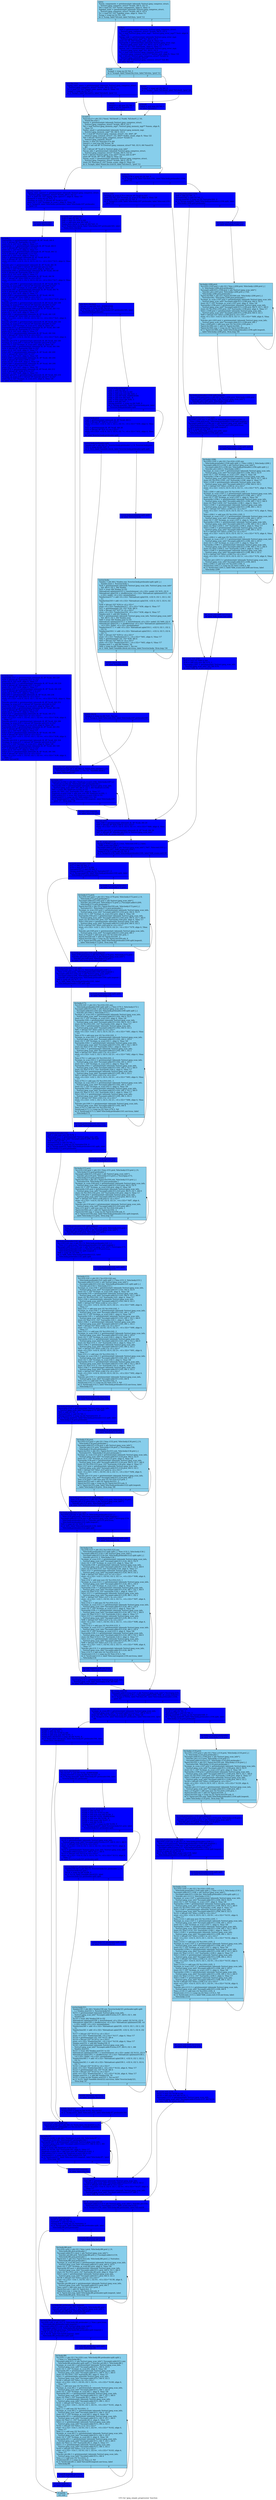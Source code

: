digraph "CFG for 'jpeg_simple_progression' function" {
	label="CFG for 'jpeg_simple_progression' function";

	Node0x663e8e0 [shape=record, style = filled, fillcolor = skyblue, label="{entry:\l  %num_components = getelementptr inbounds %struct.jpeg_compress_struct,\l... %struct.jpeg_compress_struct* %cinfo, i64 0, i32 12\l  %0 = load i32, i32* %num_components, align 4, !tbaa !3\l  %global_state = getelementptr inbounds %struct.jpeg_compress_struct,\l... %struct.jpeg_compress_struct* %cinfo, i64 0, i32 4\l  %1 = load i32, i32* %global_state, align 4, !tbaa !11\l  %cmp = icmp eq i32 %1, 100\l  br i1 %cmp, label %if.end, label %if.then, !prof !12\l|{<s0>T|<s1>F}}"];
	Node0x663e8e0:s0 -> Node0x662ade0;
	Node0x663e8e0:s1 -> Node0x662aeb0;
	Node0x662aeb0 [shape=record, style = filled, fillcolor = blue, label="{if.then:                                          \l  %err = getelementptr inbounds %struct.jpeg_compress_struct,\l... %struct.jpeg_compress_struct* %cinfo, i64 0, i32 0\l  %2 = load %struct.jpeg_error_mgr*, %struct.jpeg_error_mgr** %err, align 8,\l... !tbaa !13\l  %msg_code = getelementptr inbounds %struct.jpeg_error_mgr,\l... %struct.jpeg_error_mgr* %2, i64 0, i32 5\l  store i32 18, i32* %msg_code, align 8, !tbaa !14\l  %arrayidx = getelementptr inbounds %struct.jpeg_error_mgr,\l... %struct.jpeg_error_mgr* %2, i64 0, i32 6, i32 0, i64 0\l  store i32 %1, i32* %arrayidx, align 4, !tbaa !17\l  %error_exit = getelementptr inbounds %struct.jpeg_error_mgr,\l... %struct.jpeg_error_mgr* %2, i64 0, i32 0\l  %3 = load void (%struct.jpeg_common_struct*)*, void\l... (%struct.jpeg_common_struct*)** %error_exit, align 8, !tbaa !18\l  %4 = bitcast %struct.jpeg_compress_struct* %cinfo to\l... %struct.jpeg_common_struct*\l  tail call void %3(%struct.jpeg_common_struct* %4) #4\l  br label %if.end\l}"];
	Node0x662aeb0 -> Node0x662ade0;
	Node0x662ade0 [shape=record, style = filled, fillcolor = skyblue, label="{if.end:                                           \l  %cmp4 = icmp eq i32 %0, 3\l  br i1 %cmp4, label %land.lhs.true, label %if.else, !prof !12\l|{<s0>T|<s1>F}}"];
	Node0x662ade0:s0 -> Node0x662b790;
	Node0x662ade0:s1 -> Node0x6647e60;
	Node0x662b790 [shape=record, style = filled, fillcolor = blue, label="{land.lhs.true:                                    \l  %jpeg_color_space = getelementptr inbounds %struct.jpeg_compress_struct,\l... %struct.jpeg_compress_struct* %cinfo, i64 0, i32 13\l  %5 = load i32, i32* %jpeg_color_space, align 8, !tbaa !19\l  %cmp5 = icmp eq i32 %5, 3\l  br i1 %cmp5, label %if.end12, label %if.else9, !prof !12\l|{<s0>T|<s1>F}}"];
	Node0x662b790:s0 -> Node0x662bb60;
	Node0x662b790:s1 -> Node0x662bc10;
	Node0x6647e60 [shape=record, style = filled, fillcolor = blue, label="{if.else:                                          \l  %cmp7 = icmp sgt i32 %0, 4\l  br i1 %cmp7, label %if.then8, label %if.else9, !prof !20\l|{<s0>T|<s1>F}}"];
	Node0x6647e60:s0 -> Node0x662be20;
	Node0x6647e60:s1 -> Node0x662bc10;
	Node0x662be20 [shape=record, style = filled, fillcolor = blue, label="{if.then8:                                         \l  %mul = mul nsw i32 %0, 6\l  br label %if.end12\l}"];
	Node0x662be20 -> Node0x662bb60;
	Node0x662bc10 [shape=record, style = filled, fillcolor = blue, label="{if.else9:                                         \l  %mul10 = shl nsw i32 %0, 2\l  %add = or i32 %mul10, 2\l  br label %if.end12\l}"];
	Node0x662bc10 -> Node0x662bb60;
	Node0x662bb60 [shape=record, style = filled, fillcolor = skyblue, label="{if.end12:                                         \l  %nscans.0 = phi i32 [ %mul, %if.then8 ], [ %add, %if.else9 ], [ 10,\l... %land.lhs.true ]\l  %mem = getelementptr inbounds %struct.jpeg_compress_struct,\l... %struct.jpeg_compress_struct* %cinfo, i64 0, i32 1\l  %6 = load %struct.jpeg_memory_mgr*, %struct.jpeg_memory_mgr** %mem, align 8,\l... !tbaa !21\l  %alloc_small = getelementptr inbounds %struct.jpeg_memory_mgr,\l... %struct.jpeg_memory_mgr* %6, i64 0, i32 0\l  %7 = load i8* (%struct.jpeg_common_struct*, i32, i64)*, i8*\l... (%struct.jpeg_common_struct*, i32, i64)** %alloc_small, align 8, !tbaa !22\l  %8 = bitcast %struct.jpeg_compress_struct* %cinfo to\l... %struct.jpeg_common_struct*\l  %conv = sext i32 %nscans.0 to i64\l  %mul13 = mul nsw i64 %conv, 36\l  %call = tail call i8* %7(%struct.jpeg_common_struct* %8, i32 0, i64 %mul13)\l... #4\l  %9 = bitcast i8* %call to %struct.jpeg_scan_info*\l  %scan_info = getelementptr inbounds %struct.jpeg_compress_struct,\l... %struct.jpeg_compress_struct* %cinfo, i64 0, i32 22\l  %10 = bitcast %struct.jpeg_scan_info** %scan_info to i8**\l  store i8* %call, i8** %10, align 8, !tbaa !24\l  %num_scans = getelementptr inbounds %struct.jpeg_compress_struct,\l... %struct.jpeg_compress_struct* %cinfo, i64 0, i32 21\l  store i32 %nscans.0, i32* %num_scans, align 8, !tbaa !25\l  br i1 %cmp4, label %land.lhs.true16, label %if.else31, !prof !12\l|{<s0>T|<s1>F}}"];
	Node0x662bb60:s0 -> Node0x662ce00;
	Node0x662bb60:s1 -> Node0x662cee0;
	Node0x662ce00 [shape=record, style = filled, fillcolor = blue, label="{land.lhs.true16:                                  \l  %jpeg_color_space17 = getelementptr inbounds %struct.jpeg_compress_struct,\l... %struct.jpeg_compress_struct* %cinfo, i64 0, i32 13\l  %11 = load i32, i32* %jpeg_color_space17, align 8, !tbaa !19\l  %cmp18 = icmp eq i32 %11, 3\l  %comps_in_scan.i = bitcast i8* %call to i32*\l  store i32 3, i32* %comps_in_scan.i, align 4, !tbaa !26\l  br i1 %cmp18, label %for.body.i.preheader, label %for.body.i187.preheader,\l... !prof !12\l|{<s0>T|<s1>F}}"];
	Node0x662ce00:s0 -> Node0x662d460;
	Node0x662ce00:s1 -> Node0x662d560;
	Node0x662d460 [shape=record, style = filled, fillcolor = blue, label="{for.body.i.preheader:                             \l  br label %for.body.i\l}"];
	Node0x662d460 -> Node0x662d6f0;
	Node0x662d6f0 [shape=record, style = filled, fillcolor = blue, label="{for.body.i:                                       \l  %arrayidx.i = getelementptr inbounds i8, i8* %call, i64 4\l  %12 = bitcast i8* %arrayidx.i to i32*\l  store i32 0, i32* %12, align 4, !tbaa !17\l  %arrayidx.i.1 = getelementptr inbounds i8, i8* %call, i64 8\l  %13 = bitcast i8* %arrayidx.i.1 to i32*\l  store i32 1, i32* %13, align 4, !tbaa !17\l  %arrayidx.i.2 = getelementptr inbounds i8, i8* %call, i64 12\l  %14 = bitcast i8* %arrayidx.i.2 to i32*\l  store i32 2, i32* %14, align 4, !tbaa !17\l  %Ss.i = getelementptr inbounds i8, i8* %call, i64 20\l  %15 = bitcast i8* %Ss.i to \<4 x i32\>*\l  store \<4 x i32\> \<i32 0, i32 0, i32 0, i32 1\>, \<4 x i32\>* %15, align 4, !tbaa\l... !17\l  %incdec.ptr.i = getelementptr inbounds i8, i8* %call, i64 36\l  %comps_in_scan.i293 = bitcast i8* %incdec.ptr.i to i32*\l  store i32 1, i32* %comps_in_scan.i293, align 4, !tbaa !26\l  %arrayidx.i294 = getelementptr inbounds i8, i8* %call, i64 40\l  %16 = bitcast i8* %arrayidx.i294 to i32*\l  store i32 0, i32* %16, align 4, !tbaa !17\l  %Ss1.i295 = getelementptr inbounds i8, i8* %call, i64 56\l  %17 = bitcast i8* %Ss1.i295 to \<4 x i32\>*\l  store \<4 x i32\> \<i32 1, i32 5, i32 0, i32 2\>, \<4 x i32\>* %17, align 4, !tbaa\l... !17\l  %incdec.ptr.i299 = getelementptr inbounds i8, i8* %call, i64 72\l  %comps_in_scan.i286 = bitcast i8* %incdec.ptr.i299 to i32*\l  store i32 1, i32* %comps_in_scan.i286, align 4, !tbaa !26\l  %arrayidx.i287 = getelementptr inbounds i8, i8* %call, i64 76\l  %18 = bitcast i8* %arrayidx.i287 to i32*\l  store i32 2, i32* %18, align 4, !tbaa !17\l  %Ss1.i288 = getelementptr inbounds i8, i8* %call, i64 92\l  %19 = bitcast i8* %Ss1.i288 to \<4 x i32\>*\l  store \<4 x i32\> \<i32 1, i32 63, i32 0, i32 1\>, \<4 x i32\>* %19, align 4,\l... !tbaa !17\l  %incdec.ptr.i292 = getelementptr inbounds i8, i8* %call, i64 108\l  %comps_in_scan.i279 = bitcast i8* %incdec.ptr.i292 to i32*\l  store i32 1, i32* %comps_in_scan.i279, align 4, !tbaa !26\l  %arrayidx.i280 = getelementptr inbounds i8, i8* %call, i64 112\l  %20 = bitcast i8* %arrayidx.i280 to i32*\l  store i32 1, i32* %20, align 4, !tbaa !17\l  %Ss1.i281 = getelementptr inbounds i8, i8* %call, i64 128\l  %21 = bitcast i8* %Ss1.i281 to \<4 x i32\>*\l  store \<4 x i32\> \<i32 1, i32 63, i32 0, i32 1\>, \<4 x i32\>* %21, align 4,\l... !tbaa !17\l  %incdec.ptr.i285 = getelementptr inbounds i8, i8* %call, i64 144\l  %comps_in_scan.i272 = bitcast i8* %incdec.ptr.i285 to i32*\l  store i32 1, i32* %comps_in_scan.i272, align 4, !tbaa !26\l  %arrayidx.i273 = getelementptr inbounds i8, i8* %call, i64 148\l  %22 = bitcast i8* %arrayidx.i273 to i32*\l  store i32 0, i32* %22, align 4, !tbaa !17\l  %Ss1.i274 = getelementptr inbounds i8, i8* %call, i64 164\l  %23 = bitcast i8* %Ss1.i274 to \<4 x i32\>*\l  store \<4 x i32\> \<i32 6, i32 63, i32 0, i32 2\>, \<4 x i32\>* %23, align 4,\l... !tbaa !17\l  %incdec.ptr.i278 = getelementptr inbounds i8, i8* %call, i64 180\l  %comps_in_scan.i265 = bitcast i8* %incdec.ptr.i278 to i32*\l  store i32 1, i32* %comps_in_scan.i265, align 4, !tbaa !26\l  %arrayidx.i266 = getelementptr inbounds i8, i8* %call, i64 184\l  %24 = bitcast i8* %arrayidx.i266 to i32*\l  store i32 0, i32* %24, align 4, !tbaa !17\l  %Ss1.i267 = getelementptr inbounds i8, i8* %call, i64 200\l  %25 = bitcast i8* %Ss1.i267 to i32*\l  store i32 1, i32* %25, align 4, !tbaa !28\l  %Se2.i268 = getelementptr inbounds i8, i8* %call, i64 204\l  %26 = bitcast i8* %Se2.i268 to i32*\l  store i32 63, i32* %26, align 4, !tbaa !29\l  %Ah3.i269 = getelementptr inbounds i8, i8* %call, i64 208\l  %27 = bitcast i8* %Ah3.i269 to i32*\l  store i32 2, i32* %27, align 4, !tbaa !30\l  %Al4.i270 = getelementptr inbounds i8, i8* %call, i64 212\l  %28 = bitcast i8* %Al4.i270 to i32*\l  store i32 1, i32* %28, align 4, !tbaa !31\l  %incdec.ptr.i271 = getelementptr inbounds i8, i8* %call, i64 216\l  %comps_in_scan.i233 = bitcast i8* %incdec.ptr.i271 to i32*\l  store i32 3, i32* %comps_in_scan.i233, align 4, !tbaa !26\l  br label %for.body.i241\l}"];
	Node0x662d6f0 -> Node0x6631360;
	Node0x6631360 [shape=record, style = filled, fillcolor = blue, label="{for.body.i241:                                    \l  %arrayidx.i237 = getelementptr inbounds i8, i8* %call, i64 220\l  %29 = bitcast i8* %arrayidx.i237 to i32*\l  store i32 0, i32* %29, align 4, !tbaa !17\l  %arrayidx.i237.1 = getelementptr inbounds i8, i8* %call, i64 224\l  %30 = bitcast i8* %arrayidx.i237.1 to i32*\l  store i32 1, i32* %30, align 4, !tbaa !17\l  %arrayidx.i237.2 = getelementptr inbounds i8, i8* %call, i64 228\l  %31 = bitcast i8* %arrayidx.i237.2 to i32*\l  store i32 2, i32* %31, align 4, !tbaa !17\l  %Ss.i243 = getelementptr inbounds i8, i8* %call, i64 236\l  %32 = bitcast i8* %Ss.i243 to \<4 x i32\>*\l  store \<4 x i32\> \<i32 0, i32 0, i32 1, i32 0\>, \<4 x i32\>* %32, align 4, !tbaa\l... !17\l  %incdec.ptr.i246 = getelementptr inbounds i8, i8* %call, i64 252\l  %comps_in_scan.i225 = bitcast i8* %incdec.ptr.i246 to i32*\l  store i32 1, i32* %comps_in_scan.i225, align 4, !tbaa !26\l  %arrayidx.i226 = getelementptr inbounds i8, i8* %call, i64 256\l  %33 = bitcast i8* %arrayidx.i226 to i32*\l  store i32 2, i32* %33, align 4, !tbaa !17\l  %Ss1.i227 = getelementptr inbounds i8, i8* %call, i64 272\l  %34 = bitcast i8* %Ss1.i227 to \<4 x i32\>*\l  store \<4 x i32\> \<i32 1, i32 63, i32 1, i32 0\>, \<4 x i32\>* %34, align 4,\l... !tbaa !17\l  %incdec.ptr.i231 = getelementptr inbounds i8, i8* %call, i64 288\l  %comps_in_scan.i218 = bitcast i8* %incdec.ptr.i231 to i32*\l  store i32 1, i32* %comps_in_scan.i218, align 4, !tbaa !26\l  %arrayidx.i219 = getelementptr inbounds i8, i8* %call, i64 292\l  %35 = bitcast i8* %arrayidx.i219 to i32*\l  store i32 1, i32* %35, align 4, !tbaa !17\l  %Ss1.i220 = getelementptr inbounds i8, i8* %call, i64 308\l  %36 = bitcast i8* %Ss1.i220 to \<4 x i32\>*\l  store \<4 x i32\> \<i32 1, i32 63, i32 1, i32 0\>, \<4 x i32\>* %36, align 4,\l... !tbaa !17\l  %incdec.ptr.i224 = getelementptr inbounds i8, i8* %call, i64 324\l  %comps_in_scan.i211 = bitcast i8* %incdec.ptr.i224 to i32*\l  store i32 1, i32* %comps_in_scan.i211, align 4, !tbaa !26\l  %arrayidx.i212 = getelementptr inbounds i8, i8* %call, i64 328\l  %37 = bitcast i8* %arrayidx.i212 to i32*\l  store i32 0, i32* %37, align 4, !tbaa !17\l  %Ss1.i213 = getelementptr inbounds i8, i8* %call, i64 344\l  %38 = bitcast i8* %Ss1.i213 to \<4 x i32\>*\l  store \<4 x i32\> \<i32 1, i32 63, i32 1, i32 0\>, \<4 x i32\>* %38, align 4,\l... !tbaa !17\l  br label %if.end38\l}"];
	Node0x6631360 -> Node0x665b240;
	Node0x662cee0 [shape=record, style = filled, fillcolor = blue, label="{if.else31:                                        \l  %cmp.i178 = icmp slt i32 %0, 5\l  br i1 %cmp.i178, label %if.then.i181, label %for.body.preheader.i.i194,\l... !prof !32\l|{<s0>T|<s1>F}}"];
	Node0x662cee0:s0 -> Node0x665b400;
	Node0x662cee0:s1 -> Node0x665b4b0;
	Node0x665b400 [shape=record, style = filled, fillcolor = blue, label="{if.then.i181:                                     \l  %comps_in_scan.i179 = bitcast i8* %call to i32*\l  store i32 %0, i32* %comps_in_scan.i179, align 4, !tbaa !26\l  %cmp121.i180 = icmp sgt i32 %0, 0\l  br i1 %cmp121.i180, label %for.body.i187.preheader, label %for.end.i193,\l... !prof !33\l|{<s0>T|<s1>F}}"];
	Node0x665b400:s0 -> Node0x662d560;
	Node0x665b400:s1 -> Node0x665b900;
	Node0x662d560 [shape=record, style = filled, fillcolor = blue, label="{for.body.i187.preheader:                          \l  %39 = add i32 %0, -1\l  %40 = zext i32 %39 to i64\l  %41 = add nuw nsw i64 %40, 1\l  %min.iters.check = icmp ult i64 %41, 8\l  br i1 %min.iters.check, label %for.body.i187.preheader345, label\l... %min.iters.checked\l|{<s0>T|<s1>F}}"];
	Node0x662d560:s0 -> Node0x665bd50;
	Node0x662d560:s1 -> Node0x665be70;
	Node0x665be70 [shape=record, style = filled, fillcolor = blue, label="{min.iters.checked:                                \l  %n.vec = and i64 %41, 8589934584\l  %cmp.zero = icmp eq i64 %n.vec, 0\l  br i1 %cmp.zero, label %for.body.i187.preheader345, label\l... %vector.body.preheader\l|{<s0>T|<s1>F}}"];
	Node0x665be70:s0 -> Node0x665bd50;
	Node0x665be70:s1 -> Node0x662ed10;
	Node0x662ed10 [shape=record, style = filled, fillcolor = blue, label="{vector.body.preheader:                            \l  %42 = add i32 %0, -1\l  %43 = zext i32 %42 to i64\l  %44 = add nuw nsw i64 %43, 1\l  %45 = and i64 %44, 8589934584\l  %46 = add nsw i64 %45, -8\l  %47 = lshr exact i64 %46, 3\l  %48 = and i64 %47, 1\l  %lcmp.mod361 = icmp eq i64 %48, 0\l  br i1 %lcmp.mod361, label %vector.body.prol, label\l... %vector.body.preheader.split\l|{<s0>T|<s1>F}}"];
	Node0x662ed10:s0 -> Node0x662f260;
	Node0x662ed10:s1 -> Node0x662f2e0;
	Node0x662f260 [shape=record, style = filled, fillcolor = blue, label="{vector.body.prol:                                 \l  %49 = getelementptr inbounds i8, i8* %call, i64 4\l  %50 = bitcast i8* %49 to \<4 x i32\>*\l  store \<4 x i32\> \<i32 0, i32 1, i32 2, i32 3\>, \<4 x i32\>* %50, align 4, !tbaa\l... !17\l  %51 = getelementptr i8, i8* %call, i64 20\l  %52 = bitcast i8* %51 to \<4 x i32\>*\l  store \<4 x i32\> \<i32 4, i32 5, i32 6, i32 7\>, \<4 x i32\>* %52, align 4, !tbaa\l... !17\l  br label %vector.body.preheader.split\l}"];
	Node0x662f260 -> Node0x662f2e0;
	Node0x662f2e0 [shape=record, style = filled, fillcolor = blue, label="{vector.body.preheader.split:                      \l  %index.unr = phi i64 [ 0, %vector.body.preheader ], [ 8, %vector.body.prol ]\l  %53 = icmp eq i64 %47, 0\l  br i1 %53, label %middle.block, label %vector.body.preheader.split.split\l|{<s0>T|<s1>F}}"];
	Node0x662f2e0:s0 -> Node0x665d390;
	Node0x662f2e0:s1 -> Node0x665d470;
	Node0x665d470 [shape=record, style = filled, fillcolor = blue, label="{vector.body.preheader.split.split:                \l  br label %vector.body\l}"];
	Node0x665d470 -> Node0x665d620;
	Node0x665d620 [shape=record, style = filled, fillcolor = skyblue, label="{vector.body:                                      \l  %index = phi i64 [ %index.unr, %vector.body.preheader.split.split ], [\l... %index.next.1, %vector.body ]\l  %54 = getelementptr inbounds %struct.jpeg_scan_info, %struct.jpeg_scan_info*\l... %9, i64 0, i32 1, i64 %index\l  %55 = trunc i64 %index to i32\l  %broadcast.splatinsert315 = insertelement \<4 x i32\> undef, i32 %55, i32 0\l  %broadcast.splat316 = shufflevector \<4 x i32\> %broadcast.splatinsert315, \<4\l... x i32\> undef, \<4 x i32\> zeroinitializer\l  %induction317 = add \<4 x i32\> %broadcast.splat316, \<i32 0, i32 1, i32 2, i32\l... 3\>\l  %induction318 = add \<4 x i32\> %broadcast.splat316, \<i32 4, i32 5, i32 6, i32\l... 7\>\l  %56 = bitcast i32* %54 to \<4 x i32\>*\l  store \<4 x i32\> %induction317, \<4 x i32\>* %56, align 4, !tbaa !17\l  %57 = getelementptr i32, i32* %54, i64 4\l  %58 = bitcast i32* %57 to \<4 x i32\>*\l  store \<4 x i32\> %induction318, \<4 x i32\>* %58, align 4, !tbaa !17\l  %index.next = add i64 %index, 8\l  %59 = getelementptr inbounds %struct.jpeg_scan_info, %struct.jpeg_scan_info*\l... %9, i64 0, i32 1, i64 %index.next\l  %60 = trunc i64 %index.next to i32\l  %broadcast.splatinsert315.1 = insertelement \<4 x i32\> undef, i32 %60, i32 0\l  %broadcast.splat316.1 = shufflevector \<4 x i32\> %broadcast.splatinsert315.1,\l... \<4 x i32\> undef, \<4 x i32\> zeroinitializer\l  %induction317.1 = add \<4 x i32\> %broadcast.splat316.1, \<i32 0, i32 1, i32 2,\l... i32 3\>\l  %induction318.1 = add \<4 x i32\> %broadcast.splat316.1, \<i32 4, i32 5, i32 6,\l... i32 7\>\l  %61 = bitcast i32* %59 to \<4 x i32\>*\l  store \<4 x i32\> %induction317.1, \<4 x i32\>* %61, align 4, !tbaa !17\l  %62 = getelementptr i32, i32* %59, i64 4\l  %63 = bitcast i32* %62 to \<4 x i32\>*\l  store \<4 x i32\> %induction318.1, \<4 x i32\>* %63, align 4, !tbaa !17\l  %index.next.1 = add i64 %index, 16\l  %64 = icmp eq i64 %index.next.1, %n.vec\l  br i1 %64, label %middle.block.unr-lcssa, label %vector.body, !llvm.loop !34\l|{<s0>T|<s1>F}}"];
	Node0x665d620:s0 -> Node0x665d500;
	Node0x665d620:s1 -> Node0x665d620;
	Node0x665d500 [shape=record, style = filled, fillcolor = blue, label="{middle.block.unr-lcssa:                           \l  br label %middle.block\l}"];
	Node0x665d500 -> Node0x665d390;
	Node0x665d390 [shape=record, style = filled, fillcolor = blue, label="{middle.block:                                     \l  %cmp.n = icmp eq i64 %41, %n.vec\l  br i1 %cmp.n, label %for.end.i193, label %for.body.i187.preheader345\l|{<s0>T|<s1>F}}"];
	Node0x665d390:s0 -> Node0x665b900;
	Node0x665d390:s1 -> Node0x665bd50;
	Node0x665bd50 [shape=record, style = filled, fillcolor = blue, label="{for.body.i187.preheader345:                       \l  %indvars.iv.i182.ph = phi i64 [ 0, %min.iters.checked ], [ 0,\l... %for.body.i187.preheader ], [ %n.vec, %middle.block ]\l  br label %for.body.i187\l}"];
	Node0x665bd50 -> Node0x665f4b0;
	Node0x665f4b0 [shape=record, style = filled, fillcolor = blue, label="{for.body.i187:                                    \l  %indvars.iv.i182 = phi i64 [ %indvars.iv.next.i184, %for.body.i187 ], [\l... %indvars.iv.i182.ph, %for.body.i187.preheader345 ]\l  %arrayidx.i183 = getelementptr inbounds %struct.jpeg_scan_info,\l... %struct.jpeg_scan_info* %9, i64 0, i32 1, i64 %indvars.iv.i182\l  %65 = trunc i64 %indvars.iv.i182 to i32\l  store i32 %65, i32* %arrayidx.i183, align 4, !tbaa !17\l  %indvars.iv.next.i184 = add nuw nsw i64 %indvars.iv.i182, 1\l  %lftr.wideiv312 = trunc i64 %indvars.iv.next.i184 to i32\l  %exitcond313 = icmp eq i32 %lftr.wideiv312, %0\l  br i1 %exitcond313, label %for.end.i193.loopexit, label %for.body.i187,\l... !prof !37, !llvm.loop !38\l|{<s0>T|<s1>F}}"];
	Node0x665f4b0:s0 -> Node0x665fa30;
	Node0x665f4b0:s1 -> Node0x665f4b0;
	Node0x665fa30 [shape=record, style = filled, fillcolor = blue, label="{for.end.i193.loopexit:                            \l  br label %for.end.i193\l}"];
	Node0x665fa30 -> Node0x665b900;
	Node0x665b900 [shape=record, style = filled, fillcolor = blue, label="{for.end.i193:                                     \l  %Ss.i189 = getelementptr inbounds i8, i8* %call, i64 20\l  %66 = bitcast i8* %Ss.i189 to \<4 x i32\>*\l  store \<4 x i32\> \<i32 0, i32 0, i32 0, i32 1\>, \<4 x i32\>* %66, align 4, !tbaa\l... !17\l  %incdec.ptr.i192 = getelementptr inbounds i8, i8* %call, i64 36\l  %67 = bitcast i8* %incdec.ptr.i192 to %struct.jpeg_scan_info*\l  br label %fill_dc_scans.exit210\l}"];
	Node0x665b900 -> Node0x665ffc0;
	Node0x665b4b0 [shape=record, style = filled, fillcolor = blue, label="{for.body.preheader.i.i194:                        \l  %68 = add i32 %0, -1\l  %xtraiter362 = and i32 %0, 3\l  %lcmp.mod363 = icmp eq i32 %xtraiter362, 0\l  br i1 %lcmp.mod363, label %for.body.preheader.i.i194.split, label\l... %for.body.i.i206.prol.preheader\l|{<s0>T|<s1>F}}"];
	Node0x665b4b0:s0 -> Node0x6660300;
	Node0x665b4b0:s1 -> Node0x66603c0;
	Node0x66603c0 [shape=record, style = filled, fillcolor = blue, label="{for.body.i.i206.prol.preheader:                   \l  br label %for.body.i.i206.prol\l}"];
	Node0x66603c0 -> Node0x6660570;
	Node0x6660570 [shape=record, style = filled, fillcolor = skyblue, label="{for.body.i.i206.prol:                             \l  %ci.016.i.i195.prol = phi i32 [ %inc.i.i204.prol, %for.body.i.i206.prol ], [\l... 0, %for.body.i.i206.prol.preheader ]\l  %scanptr.addr.015.i.i196.prol = phi %struct.jpeg_scan_info* [\l... %incdec.ptr.i.i203.prol, %for.body.i.i206.prol ], [ %9,\l... %for.body.i.i206.prol.preheader ]\l  %prol.iter364 = phi i32 [ %prol.iter364.sub, %for.body.i.i206.prol ], [\l... %xtraiter362, %for.body.i.i206.prol.preheader ]\l  %comps_in_scan.i.i197.prol = getelementptr inbounds %struct.jpeg_scan_info,\l... %struct.jpeg_scan_info* %scanptr.addr.015.i.i196.prol, i64 0, i32 0\l  store i32 1, i32* %comps_in_scan.i.i197.prol, align 4, !tbaa !26\l  %arrayidx.i.i198.prol = getelementptr inbounds %struct.jpeg_scan_info,\l... %struct.jpeg_scan_info* %scanptr.addr.015.i.i196.prol, i64 0, i32 1, i64 0\l  store i32 %ci.016.i.i195.prol, i32* %arrayidx.i.i198.prol, align 4, !tbaa !17\l  %Ss1.i.i199.prol = getelementptr inbounds %struct.jpeg_scan_info,\l... %struct.jpeg_scan_info* %scanptr.addr.015.i.i196.prol, i64 0, i32 2\l  %69 = bitcast i32* %Ss1.i.i199.prol to \<4 x i32\>*\l  store \<4 x i32\> \<i32 0, i32 0, i32 0, i32 1\>, \<4 x i32\>* %69, align 4, !tbaa\l... !17\l  %incdec.ptr.i.i203.prol = getelementptr inbounds %struct.jpeg_scan_info,\l... %struct.jpeg_scan_info* %scanptr.addr.015.i.i196.prol, i64 1\l  %inc.i.i204.prol = add nuw nsw i32 %ci.016.i.i195.prol, 1\l  %prol.iter364.sub = add i32 %prol.iter364, -1\l  %prol.iter364.cmp = icmp eq i32 %prol.iter364.sub, 0\l  br i1 %prol.iter364.cmp, label %for.body.preheader.i.i194.split.loopexit,\l... label %for.body.i.i206.prol, !llvm.loop !40\l|{<s0>T|<s1>F}}"];
	Node0x6660570:s0 -> Node0x6661210;
	Node0x6660570:s1 -> Node0x6660570;
	Node0x6661210 [shape=record, style = filled, fillcolor = blue, label="{for.body.preheader.i.i194.split.loopexit:         \l  %inc.i.i204.prol.lcssa = phi i32 [ %inc.i.i204.prol, %for.body.i.i206.prol ]\l  %incdec.ptr.i.i203.prol.lcssa = phi %struct.jpeg_scan_info* [\l... %incdec.ptr.i.i203.prol, %for.body.i.i206.prol ]\l  br label %for.body.preheader.i.i194.split\l}"];
	Node0x6661210 -> Node0x6660300;
	Node0x6660300 [shape=record, style = filled, fillcolor = blue, label="{for.body.preheader.i.i194.split:                  \l  %ci.016.i.i195.unr = phi i32 [ 0, %for.body.preheader.i.i194 ], [\l... %inc.i.i204.prol.lcssa, %for.body.preheader.i.i194.split.loopexit ]\l  %scanptr.addr.015.i.i196.unr = phi %struct.jpeg_scan_info* [ %9,\l... %for.body.preheader.i.i194 ], [ %incdec.ptr.i.i203.prol.lcssa,\l... %for.body.preheader.i.i194.split.loopexit ]\l  %70 = icmp ult i32 %68, 3\l  br i1 %70, label %fill_scans.exit.i208, label\l... %for.body.preheader.i.i194.split.split\l|{<s0>T|<s1>F}}"];
	Node0x6660300:s0 -> Node0x6661620;
	Node0x6660300:s1 -> Node0x6661700;
	Node0x6661700 [shape=record, style = filled, fillcolor = blue, label="{for.body.preheader.i.i194.split.split:            \l  br label %for.body.i.i206\l}"];
	Node0x6661700 -> Node0x66618b0;
	Node0x66618b0 [shape=record, style = filled, fillcolor = skyblue, label="{for.body.i.i206:                                  \l  %ci.016.i.i195 = phi i32 [ %ci.016.i.i195.unr,\l... %for.body.preheader.i.i194.split.split ], [ %inc.i.i204.3, %for.body.i.i206 ]\l  %scanptr.addr.015.i.i196 = phi %struct.jpeg_scan_info* [\l... %scanptr.addr.015.i.i196.unr, %for.body.preheader.i.i194.split.split ], [\l... %incdec.ptr.i.i203.3, %for.body.i.i206 ]\l  %comps_in_scan.i.i197 = getelementptr inbounds %struct.jpeg_scan_info,\l... %struct.jpeg_scan_info* %scanptr.addr.015.i.i196, i64 0, i32 0\l  store i32 1, i32* %comps_in_scan.i.i197, align 4, !tbaa !26\l  %arrayidx.i.i198 = getelementptr inbounds %struct.jpeg_scan_info,\l... %struct.jpeg_scan_info* %scanptr.addr.015.i.i196, i64 0, i32 1, i64 0\l  store i32 %ci.016.i.i195, i32* %arrayidx.i.i198, align 4, !tbaa !17\l  %Ss1.i.i199 = getelementptr inbounds %struct.jpeg_scan_info,\l... %struct.jpeg_scan_info* %scanptr.addr.015.i.i196, i64 0, i32 2\l  %71 = bitcast i32* %Ss1.i.i199 to \<4 x i32\>*\l  store \<4 x i32\> \<i32 0, i32 0, i32 0, i32 1\>, \<4 x i32\>* %71, align 4, !tbaa\l... !17\l  %inc.i.i204 = add nuw nsw i32 %ci.016.i.i195, 1\l  %comps_in_scan.i.i197.1 = getelementptr inbounds %struct.jpeg_scan_info,\l... %struct.jpeg_scan_info* %scanptr.addr.015.i.i196, i64 1, i32 0\l  store i32 1, i32* %comps_in_scan.i.i197.1, align 4, !tbaa !26\l  %arrayidx.i.i198.1 = getelementptr inbounds %struct.jpeg_scan_info,\l... %struct.jpeg_scan_info* %scanptr.addr.015.i.i196, i64 1, i32 1, i64 0\l  store i32 %inc.i.i204, i32* %arrayidx.i.i198.1, align 4, !tbaa !17\l  %Ss1.i.i199.1 = getelementptr inbounds %struct.jpeg_scan_info,\l... %struct.jpeg_scan_info* %scanptr.addr.015.i.i196, i64 1, i32 2\l  %72 = bitcast i32* %Ss1.i.i199.1 to \<4 x i32\>*\l  store \<4 x i32\> \<i32 0, i32 0, i32 0, i32 1\>, \<4 x i32\>* %72, align 4, !tbaa\l... !17\l  %inc.i.i204.1 = add nsw i32 %ci.016.i.i195, 2\l  %comps_in_scan.i.i197.2 = getelementptr inbounds %struct.jpeg_scan_info,\l... %struct.jpeg_scan_info* %scanptr.addr.015.i.i196, i64 2, i32 0\l  store i32 1, i32* %comps_in_scan.i.i197.2, align 4, !tbaa !26\l  %arrayidx.i.i198.2 = getelementptr inbounds %struct.jpeg_scan_info,\l... %struct.jpeg_scan_info* %scanptr.addr.015.i.i196, i64 2, i32 1, i64 0\l  store i32 %inc.i.i204.1, i32* %arrayidx.i.i198.2, align 4, !tbaa !17\l  %Ss1.i.i199.2 = getelementptr inbounds %struct.jpeg_scan_info,\l... %struct.jpeg_scan_info* %scanptr.addr.015.i.i196, i64 2, i32 2\l  %73 = bitcast i32* %Ss1.i.i199.2 to \<4 x i32\>*\l  store \<4 x i32\> \<i32 0, i32 0, i32 0, i32 1\>, \<4 x i32\>* %73, align 4, !tbaa\l... !17\l  %inc.i.i204.2 = add nsw i32 %ci.016.i.i195, 3\l  %comps_in_scan.i.i197.3 = getelementptr inbounds %struct.jpeg_scan_info,\l... %struct.jpeg_scan_info* %scanptr.addr.015.i.i196, i64 3, i32 0\l  store i32 1, i32* %comps_in_scan.i.i197.3, align 4, !tbaa !26\l  %arrayidx.i.i198.3 = getelementptr inbounds %struct.jpeg_scan_info,\l... %struct.jpeg_scan_info* %scanptr.addr.015.i.i196, i64 3, i32 1, i64 0\l  store i32 %inc.i.i204.2, i32* %arrayidx.i.i198.3, align 4, !tbaa !17\l  %Ss1.i.i199.3 = getelementptr inbounds %struct.jpeg_scan_info,\l... %struct.jpeg_scan_info* %scanptr.addr.015.i.i196, i64 3, i32 2\l  %74 = bitcast i32* %Ss1.i.i199.3 to \<4 x i32\>*\l  store \<4 x i32\> \<i32 0, i32 0, i32 0, i32 1\>, \<4 x i32\>* %74, align 4, !tbaa\l... !17\l  %incdec.ptr.i.i203.3 = getelementptr inbounds %struct.jpeg_scan_info,\l... %struct.jpeg_scan_info* %scanptr.addr.015.i.i196, i64 4\l  %inc.i.i204.3 = add nsw i32 %ci.016.i.i195, 4\l  %exitcond.i.i205.3 = icmp eq i32 %inc.i.i204.3, %0\l  br i1 %exitcond.i.i205.3, label %fill_scans.exit.i208.unr-lcssa, label\l... %for.body.i.i206\l|{<s0>T|<s1>F}}"];
	Node0x66618b0:s0 -> Node0x66462d0;
	Node0x66618b0:s1 -> Node0x66618b0;
	Node0x66462d0 [shape=record, style = filled, fillcolor = blue, label="{fill_scans.exit.i208.unr-lcssa:                   \l  br label %fill_scans.exit.i208\l}"];
	Node0x66462d0 -> Node0x6661620;
	Node0x6661620 [shape=record, style = filled, fillcolor = blue, label="{fill_scans.exit.i208:                             \l  %75 = zext i32 %68 to i64\l  %76 = add nuw nsw i64 %75, 1\l  %scevgep.i.i207 = getelementptr %struct.jpeg_scan_info,\l... %struct.jpeg_scan_info* %9, i64 %76\l  br label %fill_dc_scans.exit210\l}"];
	Node0x6661620 -> Node0x665ffc0;
	Node0x665ffc0 [shape=record, style = filled, fillcolor = blue, label="{fill_dc_scans.exit210:                            \l  %cmp.i178302 = phi i1 [ true, %for.end.i193 ], [ false,\l... %fill_scans.exit.i208 ]\l  %scanptr.addr.0.i209 = phi %struct.jpeg_scan_info* [ %67, %for.end.i193 ], [\l... %scevgep.i.i207, %fill_scans.exit.i208 ]\l  %cmp14.i159 = icmp sgt i32 %0, 0\l  br i1 %cmp14.i159, label %for.body.preheader.i160, label %fill_scans.exit139\l|{<s0>T|<s1>F}}"];
	Node0x665ffc0:s0 -> Node0x6646730;
	Node0x665ffc0:s1 -> Node0x6646810;
	Node0x6646730 [shape=record, style = filled, fillcolor = blue, label="{for.body.preheader.i160:                          \l  %77 = add i32 %0, -1\l  %78 = zext i32 %77 to i64\l  %xtraiter357 = and i32 %0, 3\l  %lcmp.mod358 = icmp eq i32 %xtraiter357, 0\l  br i1 %lcmp.mod358, label %for.body.preheader.i160.split, label\l... %for.body.i172.prol.preheader\l|{<s0>T|<s1>F}}"];
	Node0x6646730:s0 -> Node0x6634280;
	Node0x6646730:s1 -> Node0x6634360;
	Node0x6634360 [shape=record, style = filled, fillcolor = blue, label="{for.body.i172.prol.preheader:                     \l  br label %for.body.i172.prol\l}"];
	Node0x6634360 -> Node0x6634510;
	Node0x6634510 [shape=record, style = filled, fillcolor = skyblue, label="{for.body.i172.prol:                               \l  %ci.016.i161.prol = phi i32 [ %inc.i170.prol, %for.body.i172.prol ], [ 0,\l... %for.body.i172.prol.preheader ]\l  %scanptr.addr.015.i162.prol = phi %struct.jpeg_scan_info* [\l... %incdec.ptr.i169.prol, %for.body.i172.prol ], [ %scanptr.addr.0.i209,\l... %for.body.i172.prol.preheader ]\l  %prol.iter359 = phi i32 [ %prol.iter359.sub, %for.body.i172.prol ], [\l... %xtraiter357, %for.body.i172.prol.preheader ]\l  %comps_in_scan.i163.prol = getelementptr inbounds %struct.jpeg_scan_info,\l... %struct.jpeg_scan_info* %scanptr.addr.015.i162.prol, i64 0, i32 0\l  store i32 1, i32* %comps_in_scan.i163.prol, align 4, !tbaa !26\l  %arrayidx.i164.prol = getelementptr inbounds %struct.jpeg_scan_info,\l... %struct.jpeg_scan_info* %scanptr.addr.015.i162.prol, i64 0, i32 1, i64 0\l  store i32 %ci.016.i161.prol, i32* %arrayidx.i164.prol, align 4, !tbaa !17\l  %Ss1.i165.prol = getelementptr inbounds %struct.jpeg_scan_info,\l... %struct.jpeg_scan_info* %scanptr.addr.015.i162.prol, i64 0, i32 2\l  %79 = bitcast i32* %Ss1.i165.prol to \<4 x i32\>*\l  store \<4 x i32\> \<i32 1, i32 5, i32 0, i32 2\>, \<4 x i32\>* %79, align 4, !tbaa\l... !17\l  %incdec.ptr.i169.prol = getelementptr inbounds %struct.jpeg_scan_info,\l... %struct.jpeg_scan_info* %scanptr.addr.015.i162.prol, i64 1\l  %inc.i170.prol = add nuw nsw i32 %ci.016.i161.prol, 1\l  %prol.iter359.sub = add i32 %prol.iter359, -1\l  %prol.iter359.cmp = icmp eq i32 %prol.iter359.sub, 0\l  br i1 %prol.iter359.cmp, label %for.body.preheader.i160.split.loopexit,\l... label %for.body.i172.prol, !llvm.loop !42\l|{<s0>T|<s1>F}}"];
	Node0x6634510:s0 -> Node0x66338e0;
	Node0x6634510:s1 -> Node0x6634510;
	Node0x66338e0 [shape=record, style = filled, fillcolor = blue, label="{for.body.preheader.i160.split.loopexit:           \l  %inc.i170.prol.lcssa = phi i32 [ %inc.i170.prol, %for.body.i172.prol ]\l  %incdec.ptr.i169.prol.lcssa = phi %struct.jpeg_scan_info* [\l... %incdec.ptr.i169.prol, %for.body.i172.prol ]\l  br label %for.body.preheader.i160.split\l}"];
	Node0x66338e0 -> Node0x6634280;
	Node0x6634280 [shape=record, style = filled, fillcolor = blue, label="{for.body.preheader.i160.split:                    \l  %ci.016.i161.unr = phi i32 [ 0, %for.body.preheader.i160 ], [\l... %inc.i170.prol.lcssa, %for.body.preheader.i160.split.loopexit ]\l  %scanptr.addr.015.i162.unr = phi %struct.jpeg_scan_info* [\l... %scanptr.addr.0.i209, %for.body.preheader.i160 ], [\l... %incdec.ptr.i169.prol.lcssa, %for.body.preheader.i160.split.loopexit ]\l  %80 = icmp ult i32 %77, 3\l  br i1 %80, label %for.body.preheader.i141, label\l... %for.body.preheader.i160.split.split\l|{<s0>T|<s1>F}}"];
	Node0x6634280:s0 -> Node0x6633ce0;
	Node0x6634280:s1 -> Node0x6633dc0;
	Node0x6633dc0 [shape=record, style = filled, fillcolor = blue, label="{for.body.preheader.i160.split.split:              \l  br label %for.body.i172\l}"];
	Node0x6633dc0 -> Node0x6633f70;
	Node0x6633f70 [shape=record, style = filled, fillcolor = skyblue, label="{for.body.i172:                                    \l  %ci.016.i161 = phi i32 [ %ci.016.i161.unr,\l... %for.body.preheader.i160.split.split ], [ %inc.i170.3, %for.body.i172 ]\l  %scanptr.addr.015.i162 = phi %struct.jpeg_scan_info* [\l... %scanptr.addr.015.i162.unr, %for.body.preheader.i160.split.split ], [\l... %incdec.ptr.i169.3, %for.body.i172 ]\l  %comps_in_scan.i163 = getelementptr inbounds %struct.jpeg_scan_info,\l... %struct.jpeg_scan_info* %scanptr.addr.015.i162, i64 0, i32 0\l  store i32 1, i32* %comps_in_scan.i163, align 4, !tbaa !26\l  %arrayidx.i164 = getelementptr inbounds %struct.jpeg_scan_info,\l... %struct.jpeg_scan_info* %scanptr.addr.015.i162, i64 0, i32 1, i64 0\l  store i32 %ci.016.i161, i32* %arrayidx.i164, align 4, !tbaa !17\l  %Ss1.i165 = getelementptr inbounds %struct.jpeg_scan_info,\l... %struct.jpeg_scan_info* %scanptr.addr.015.i162, i64 0, i32 2\l  %81 = bitcast i32* %Ss1.i165 to \<4 x i32\>*\l  store \<4 x i32\> \<i32 1, i32 5, i32 0, i32 2\>, \<4 x i32\>* %81, align 4, !tbaa\l... !17\l  %inc.i170 = add nuw nsw i32 %ci.016.i161, 1\l  %comps_in_scan.i163.1 = getelementptr inbounds %struct.jpeg_scan_info,\l... %struct.jpeg_scan_info* %scanptr.addr.015.i162, i64 1, i32 0\l  store i32 1, i32* %comps_in_scan.i163.1, align 4, !tbaa !26\l  %arrayidx.i164.1 = getelementptr inbounds %struct.jpeg_scan_info,\l... %struct.jpeg_scan_info* %scanptr.addr.015.i162, i64 1, i32 1, i64 0\l  store i32 %inc.i170, i32* %arrayidx.i164.1, align 4, !tbaa !17\l  %Ss1.i165.1 = getelementptr inbounds %struct.jpeg_scan_info,\l... %struct.jpeg_scan_info* %scanptr.addr.015.i162, i64 1, i32 2\l  %82 = bitcast i32* %Ss1.i165.1 to \<4 x i32\>*\l  store \<4 x i32\> \<i32 1, i32 5, i32 0, i32 2\>, \<4 x i32\>* %82, align 4, !tbaa\l... !17\l  %inc.i170.1 = add nsw i32 %ci.016.i161, 2\l  %comps_in_scan.i163.2 = getelementptr inbounds %struct.jpeg_scan_info,\l... %struct.jpeg_scan_info* %scanptr.addr.015.i162, i64 2, i32 0\l  store i32 1, i32* %comps_in_scan.i163.2, align 4, !tbaa !26\l  %arrayidx.i164.2 = getelementptr inbounds %struct.jpeg_scan_info,\l... %struct.jpeg_scan_info* %scanptr.addr.015.i162, i64 2, i32 1, i64 0\l  store i32 %inc.i170.1, i32* %arrayidx.i164.2, align 4, !tbaa !17\l  %Ss1.i165.2 = getelementptr inbounds %struct.jpeg_scan_info,\l... %struct.jpeg_scan_info* %scanptr.addr.015.i162, i64 2, i32 2\l  %83 = bitcast i32* %Ss1.i165.2 to \<4 x i32\>*\l  store \<4 x i32\> \<i32 1, i32 5, i32 0, i32 2\>, \<4 x i32\>* %83, align 4, !tbaa\l... !17\l  %inc.i170.2 = add nsw i32 %ci.016.i161, 3\l  %comps_in_scan.i163.3 = getelementptr inbounds %struct.jpeg_scan_info,\l... %struct.jpeg_scan_info* %scanptr.addr.015.i162, i64 3, i32 0\l  store i32 1, i32* %comps_in_scan.i163.3, align 4, !tbaa !26\l  %arrayidx.i164.3 = getelementptr inbounds %struct.jpeg_scan_info,\l... %struct.jpeg_scan_info* %scanptr.addr.015.i162, i64 3, i32 1, i64 0\l  store i32 %inc.i170.2, i32* %arrayidx.i164.3, align 4, !tbaa !17\l  %Ss1.i165.3 = getelementptr inbounds %struct.jpeg_scan_info,\l... %struct.jpeg_scan_info* %scanptr.addr.015.i162, i64 3, i32 2\l  %84 = bitcast i32* %Ss1.i165.3 to \<4 x i32\>*\l  store \<4 x i32\> \<i32 1, i32 5, i32 0, i32 2\>, \<4 x i32\>* %84, align 4, !tbaa\l... !17\l  %incdec.ptr.i169.3 = getelementptr inbounds %struct.jpeg_scan_info,\l... %struct.jpeg_scan_info* %scanptr.addr.015.i162, i64 4\l  %inc.i170.3 = add nsw i32 %ci.016.i161, 4\l  %exitcond.i171.3 = icmp eq i32 %inc.i170.3, %0\l  br i1 %exitcond.i171.3, label %for.body.preheader.i141.unr-lcssa, label\l... %for.body.i172\l|{<s0>T|<s1>F}}"];
	Node0x6633f70:s0 -> Node0x66358f0;
	Node0x6633f70:s1 -> Node0x6633f70;
	Node0x66358f0 [shape=record, style = filled, fillcolor = blue, label="{for.body.preheader.i141.unr-lcssa:                \l  br label %for.body.preheader.i141\l}"];
	Node0x66358f0 -> Node0x6633ce0;
	Node0x6633ce0 [shape=record, style = filled, fillcolor = blue, label="{for.body.preheader.i141:                          \l  %85 = add nuw nsw i64 %78, 1\l  %scevgep.i173 = getelementptr %struct.jpeg_scan_info,\l... %struct.jpeg_scan_info* %scanptr.addr.0.i209, i64 %85\l  %86 = add i32 %0, -1\l  %xtraiter354 = and i32 %0, 3\l  %lcmp.mod355 = icmp eq i32 %xtraiter354, 0\l  br i1 %lcmp.mod355, label %for.body.preheader.i141.split, label\l... %for.body.i153.prol.preheader\l|{<s0>T|<s1>F}}"];
	Node0x6633ce0:s0 -> Node0x6635cf0;
	Node0x6633ce0:s1 -> Node0x6635d70;
	Node0x6635d70 [shape=record, style = filled, fillcolor = blue, label="{for.body.i153.prol.preheader:                     \l  br label %for.body.i153.prol\l}"];
	Node0x6635d70 -> Node0x6635ec0;
	Node0x6635ec0 [shape=record, style = filled, fillcolor = skyblue, label="{for.body.i153.prol:                               \l  %ci.016.i142.prol = phi i32 [ %inc.i151.prol, %for.body.i153.prol ], [ 0,\l... %for.body.i153.prol.preheader ]\l  %scanptr.addr.015.i143.prol = phi %struct.jpeg_scan_info* [\l... %incdec.ptr.i150.prol, %for.body.i153.prol ], [ %scevgep.i173,\l... %for.body.i153.prol.preheader ]\l  %prol.iter356 = phi i32 [ %prol.iter356.sub, %for.body.i153.prol ], [\l... %xtraiter354, %for.body.i153.prol.preheader ]\l  %comps_in_scan.i144.prol = getelementptr inbounds %struct.jpeg_scan_info,\l... %struct.jpeg_scan_info* %scanptr.addr.015.i143.prol, i64 0, i32 0\l  store i32 1, i32* %comps_in_scan.i144.prol, align 4, !tbaa !26\l  %arrayidx.i145.prol = getelementptr inbounds %struct.jpeg_scan_info,\l... %struct.jpeg_scan_info* %scanptr.addr.015.i143.prol, i64 0, i32 1, i64 0\l  store i32 %ci.016.i142.prol, i32* %arrayidx.i145.prol, align 4, !tbaa !17\l  %Ss1.i146.prol = getelementptr inbounds %struct.jpeg_scan_info,\l... %struct.jpeg_scan_info* %scanptr.addr.015.i143.prol, i64 0, i32 2\l  %87 = bitcast i32* %Ss1.i146.prol to \<4 x i32\>*\l  store \<4 x i32\> \<i32 6, i32 63, i32 0, i32 2\>, \<4 x i32\>* %87, align 4,\l... !tbaa !17\l  %incdec.ptr.i150.prol = getelementptr inbounds %struct.jpeg_scan_info,\l... %struct.jpeg_scan_info* %scanptr.addr.015.i143.prol, i64 1\l  %inc.i151.prol = add nuw nsw i32 %ci.016.i142.prol, 1\l  %prol.iter356.sub = add i32 %prol.iter356, -1\l  %prol.iter356.cmp = icmp eq i32 %prol.iter356.sub, 0\l  br i1 %prol.iter356.cmp, label %for.body.preheader.i141.split.loopexit,\l... label %for.body.i153.prol, !llvm.loop !43\l|{<s0>T|<s1>F}}"];
	Node0x6635ec0:s0 -> Node0x666d340;
	Node0x6635ec0:s1 -> Node0x6635ec0;
	Node0x666d340 [shape=record, style = filled, fillcolor = blue, label="{for.body.preheader.i141.split.loopexit:           \l  %inc.i151.prol.lcssa = phi i32 [ %inc.i151.prol, %for.body.i153.prol ]\l  %incdec.ptr.i150.prol.lcssa = phi %struct.jpeg_scan_info* [\l... %incdec.ptr.i150.prol, %for.body.i153.prol ]\l  br label %for.body.preheader.i141.split\l}"];
	Node0x666d340 -> Node0x6635cf0;
	Node0x6635cf0 [shape=record, style = filled, fillcolor = blue, label="{for.body.preheader.i141.split:                    \l  %ci.016.i142.unr = phi i32 [ 0, %for.body.preheader.i141 ], [\l... %inc.i151.prol.lcssa, %for.body.preheader.i141.split.loopexit ]\l  %scanptr.addr.015.i143.unr = phi %struct.jpeg_scan_info* [ %scevgep.i173,\l... %for.body.preheader.i141 ], [ %incdec.ptr.i150.prol.lcssa,\l... %for.body.preheader.i141.split.loopexit ]\l  %88 = icmp ult i32 %86, 3\l  br i1 %88, label %for.body.preheader.i122, label\l... %for.body.preheader.i141.split.split\l|{<s0>T|<s1>F}}"];
	Node0x6635cf0:s0 -> Node0x666d740;
	Node0x6635cf0:s1 -> Node0x666d820;
	Node0x666d820 [shape=record, style = filled, fillcolor = blue, label="{for.body.preheader.i141.split.split:              \l  br label %for.body.i153\l}"];
	Node0x666d820 -> Node0x666d9d0;
	Node0x666d9d0 [shape=record, style = filled, fillcolor = skyblue, label="{for.body.i153:                                    \l  %ci.016.i142 = phi i32 [ %ci.016.i142.unr,\l... %for.body.preheader.i141.split.split ], [ %inc.i151.3, %for.body.i153 ]\l  %scanptr.addr.015.i143 = phi %struct.jpeg_scan_info* [\l... %scanptr.addr.015.i143.unr, %for.body.preheader.i141.split.split ], [\l... %incdec.ptr.i150.3, %for.body.i153 ]\l  %comps_in_scan.i144 = getelementptr inbounds %struct.jpeg_scan_info,\l... %struct.jpeg_scan_info* %scanptr.addr.015.i143, i64 0, i32 0\l  store i32 1, i32* %comps_in_scan.i144, align 4, !tbaa !26\l  %arrayidx.i145 = getelementptr inbounds %struct.jpeg_scan_info,\l... %struct.jpeg_scan_info* %scanptr.addr.015.i143, i64 0, i32 1, i64 0\l  store i32 %ci.016.i142, i32* %arrayidx.i145, align 4, !tbaa !17\l  %Ss1.i146 = getelementptr inbounds %struct.jpeg_scan_info,\l... %struct.jpeg_scan_info* %scanptr.addr.015.i143, i64 0, i32 2\l  %89 = bitcast i32* %Ss1.i146 to \<4 x i32\>*\l  store \<4 x i32\> \<i32 6, i32 63, i32 0, i32 2\>, \<4 x i32\>* %89, align 4,\l... !tbaa !17\l  %inc.i151 = add nuw nsw i32 %ci.016.i142, 1\l  %comps_in_scan.i144.1 = getelementptr inbounds %struct.jpeg_scan_info,\l... %struct.jpeg_scan_info* %scanptr.addr.015.i143, i64 1, i32 0\l  store i32 1, i32* %comps_in_scan.i144.1, align 4, !tbaa !26\l  %arrayidx.i145.1 = getelementptr inbounds %struct.jpeg_scan_info,\l... %struct.jpeg_scan_info* %scanptr.addr.015.i143, i64 1, i32 1, i64 0\l  store i32 %inc.i151, i32* %arrayidx.i145.1, align 4, !tbaa !17\l  %Ss1.i146.1 = getelementptr inbounds %struct.jpeg_scan_info,\l... %struct.jpeg_scan_info* %scanptr.addr.015.i143, i64 1, i32 2\l  %90 = bitcast i32* %Ss1.i146.1 to \<4 x i32\>*\l  store \<4 x i32\> \<i32 6, i32 63, i32 0, i32 2\>, \<4 x i32\>* %90, align 4,\l... !tbaa !17\l  %inc.i151.1 = add nsw i32 %ci.016.i142, 2\l  %comps_in_scan.i144.2 = getelementptr inbounds %struct.jpeg_scan_info,\l... %struct.jpeg_scan_info* %scanptr.addr.015.i143, i64 2, i32 0\l  store i32 1, i32* %comps_in_scan.i144.2, align 4, !tbaa !26\l  %arrayidx.i145.2 = getelementptr inbounds %struct.jpeg_scan_info,\l... %struct.jpeg_scan_info* %scanptr.addr.015.i143, i64 2, i32 1, i64 0\l  store i32 %inc.i151.1, i32* %arrayidx.i145.2, align 4, !tbaa !17\l  %Ss1.i146.2 = getelementptr inbounds %struct.jpeg_scan_info,\l... %struct.jpeg_scan_info* %scanptr.addr.015.i143, i64 2, i32 2\l  %91 = bitcast i32* %Ss1.i146.2 to \<4 x i32\>*\l  store \<4 x i32\> \<i32 6, i32 63, i32 0, i32 2\>, \<4 x i32\>* %91, align 4,\l... !tbaa !17\l  %inc.i151.2 = add nsw i32 %ci.016.i142, 3\l  %comps_in_scan.i144.3 = getelementptr inbounds %struct.jpeg_scan_info,\l... %struct.jpeg_scan_info* %scanptr.addr.015.i143, i64 3, i32 0\l  store i32 1, i32* %comps_in_scan.i144.3, align 4, !tbaa !26\l  %arrayidx.i145.3 = getelementptr inbounds %struct.jpeg_scan_info,\l... %struct.jpeg_scan_info* %scanptr.addr.015.i143, i64 3, i32 1, i64 0\l  store i32 %inc.i151.2, i32* %arrayidx.i145.3, align 4, !tbaa !17\l  %Ss1.i146.3 = getelementptr inbounds %struct.jpeg_scan_info,\l... %struct.jpeg_scan_info* %scanptr.addr.015.i143, i64 3, i32 2\l  %92 = bitcast i32* %Ss1.i146.3 to \<4 x i32\>*\l  store \<4 x i32\> \<i32 6, i32 63, i32 0, i32 2\>, \<4 x i32\>* %92, align 4,\l... !tbaa !17\l  %incdec.ptr.i150.3 = getelementptr inbounds %struct.jpeg_scan_info,\l... %struct.jpeg_scan_info* %scanptr.addr.015.i143, i64 4\l  %inc.i151.3 = add nsw i32 %ci.016.i142, 4\l  %exitcond.i152.3 = icmp eq i32 %inc.i151.3, %0\l  br i1 %exitcond.i152.3, label %for.body.preheader.i122.unr-lcssa, label\l... %for.body.i153\l|{<s0>T|<s1>F}}"];
	Node0x666d9d0:s0 -> Node0x666f300;
	Node0x666d9d0:s1 -> Node0x666d9d0;
	Node0x666f300 [shape=record, style = filled, fillcolor = blue, label="{for.body.preheader.i122.unr-lcssa:                \l  br label %for.body.preheader.i122\l}"];
	Node0x666f300 -> Node0x666d740;
	Node0x666d740 [shape=record, style = filled, fillcolor = blue, label="{for.body.preheader.i122:                          \l  %scevgep.i154 = getelementptr %struct.jpeg_scan_info,\l... %struct.jpeg_scan_info* %scevgep.i173, i64 %85\l  %93 = add i32 %0, -1\l  %xtraiter351 = and i32 %0, 3\l  %lcmp.mod352 = icmp eq i32 %xtraiter351, 0\l  br i1 %lcmp.mod352, label %for.body.preheader.i122.split, label\l... %for.body.i134.prol.preheader\l|{<s0>T|<s1>F}}"];
	Node0x666d740:s0 -> Node0x666f680;
	Node0x666d740:s1 -> Node0x666f700;
	Node0x666f700 [shape=record, style = filled, fillcolor = blue, label="{for.body.i134.prol.preheader:                     \l  br label %for.body.i134.prol\l}"];
	Node0x666f700 -> Node0x666f850;
	Node0x666f850 [shape=record, style = filled, fillcolor = skyblue, label="{for.body.i134.prol:                               \l  %ci.016.i123.prol = phi i32 [ %inc.i132.prol, %for.body.i134.prol ], [ 0,\l... %for.body.i134.prol.preheader ]\l  %scanptr.addr.015.i124.prol = phi %struct.jpeg_scan_info* [\l... %incdec.ptr.i131.prol, %for.body.i134.prol ], [ %scevgep.i154,\l... %for.body.i134.prol.preheader ]\l  %prol.iter353 = phi i32 [ %prol.iter353.sub, %for.body.i134.prol ], [\l... %xtraiter351, %for.body.i134.prol.preheader ]\l  %comps_in_scan.i125.prol = getelementptr inbounds %struct.jpeg_scan_info,\l... %struct.jpeg_scan_info* %scanptr.addr.015.i124.prol, i64 0, i32 0\l  store i32 1, i32* %comps_in_scan.i125.prol, align 4, !tbaa !26\l  %arrayidx.i126.prol = getelementptr inbounds %struct.jpeg_scan_info,\l... %struct.jpeg_scan_info* %scanptr.addr.015.i124.prol, i64 0, i32 1, i64 0\l  store i32 %ci.016.i123.prol, i32* %arrayidx.i126.prol, align 4, !tbaa !17\l  %Ss1.i127.prol = getelementptr inbounds %struct.jpeg_scan_info,\l... %struct.jpeg_scan_info* %scanptr.addr.015.i124.prol, i64 0, i32 2\l  %94 = bitcast i32* %Ss1.i127.prol to \<4 x i32\>*\l  store \<4 x i32\> \<i32 1, i32 63, i32 2, i32 1\>, \<4 x i32\>* %94, align 4,\l... !tbaa !17\l  %incdec.ptr.i131.prol = getelementptr inbounds %struct.jpeg_scan_info,\l... %struct.jpeg_scan_info* %scanptr.addr.015.i124.prol, i64 1\l  %inc.i132.prol = add nuw nsw i32 %ci.016.i123.prol, 1\l  %prol.iter353.sub = add i32 %prol.iter353, -1\l  %prol.iter353.cmp = icmp eq i32 %prol.iter353.sub, 0\l  br i1 %prol.iter353.cmp, label %for.body.preheader.i122.split.loopexit,\l... label %for.body.i134.prol, !llvm.loop !44\l|{<s0>T|<s1>F}}"];
	Node0x666f850:s0 -> Node0x6670510;
	Node0x666f850:s1 -> Node0x666f850;
	Node0x6670510 [shape=record, style = filled, fillcolor = blue, label="{for.body.preheader.i122.split.loopexit:           \l  %inc.i132.prol.lcssa = phi i32 [ %inc.i132.prol, %for.body.i134.prol ]\l  %incdec.ptr.i131.prol.lcssa = phi %struct.jpeg_scan_info* [\l... %incdec.ptr.i131.prol, %for.body.i134.prol ]\l  br label %for.body.preheader.i122.split\l}"];
	Node0x6670510 -> Node0x666f680;
	Node0x666f680 [shape=record, style = filled, fillcolor = blue, label="{for.body.preheader.i122.split:                    \l  %ci.016.i123.unr = phi i32 [ 0, %for.body.preheader.i122 ], [\l... %inc.i132.prol.lcssa, %for.body.preheader.i122.split.loopexit ]\l  %scanptr.addr.015.i124.unr = phi %struct.jpeg_scan_info* [ %scevgep.i154,\l... %for.body.preheader.i122 ], [ %incdec.ptr.i131.prol.lcssa,\l... %for.body.preheader.i122.split.loopexit ]\l  %95 = icmp ult i32 %93, 3\l  br i1 %95, label %for.end.loopexit.i136, label\l... %for.body.preheader.i122.split.split\l|{<s0>T|<s1>F}}"];
	Node0x666f680:s0 -> Node0x6670910;
	Node0x666f680:s1 -> Node0x66709f0;
	Node0x66709f0 [shape=record, style = filled, fillcolor = blue, label="{for.body.preheader.i122.split.split:              \l  br label %for.body.i134\l}"];
	Node0x66709f0 -> Node0x6670ba0;
	Node0x6670ba0 [shape=record, style = filled, fillcolor = skyblue, label="{for.body.i134:                                    \l  %ci.016.i123 = phi i32 [ %ci.016.i123.unr,\l... %for.body.preheader.i122.split.split ], [ %inc.i132.3, %for.body.i134 ]\l  %scanptr.addr.015.i124 = phi %struct.jpeg_scan_info* [\l... %scanptr.addr.015.i124.unr, %for.body.preheader.i122.split.split ], [\l... %incdec.ptr.i131.3, %for.body.i134 ]\l  %comps_in_scan.i125 = getelementptr inbounds %struct.jpeg_scan_info,\l... %struct.jpeg_scan_info* %scanptr.addr.015.i124, i64 0, i32 0\l  store i32 1, i32* %comps_in_scan.i125, align 4, !tbaa !26\l  %arrayidx.i126 = getelementptr inbounds %struct.jpeg_scan_info,\l... %struct.jpeg_scan_info* %scanptr.addr.015.i124, i64 0, i32 1, i64 0\l  store i32 %ci.016.i123, i32* %arrayidx.i126, align 4, !tbaa !17\l  %Ss1.i127 = getelementptr inbounds %struct.jpeg_scan_info,\l... %struct.jpeg_scan_info* %scanptr.addr.015.i124, i64 0, i32 2\l  %96 = bitcast i32* %Ss1.i127 to \<4 x i32\>*\l  store \<4 x i32\> \<i32 1, i32 63, i32 2, i32 1\>, \<4 x i32\>* %96, align 4,\l... !tbaa !17\l  %inc.i132 = add nuw nsw i32 %ci.016.i123, 1\l  %comps_in_scan.i125.1 = getelementptr inbounds %struct.jpeg_scan_info,\l... %struct.jpeg_scan_info* %scanptr.addr.015.i124, i64 1, i32 0\l  store i32 1, i32* %comps_in_scan.i125.1, align 4, !tbaa !26\l  %arrayidx.i126.1 = getelementptr inbounds %struct.jpeg_scan_info,\l... %struct.jpeg_scan_info* %scanptr.addr.015.i124, i64 1, i32 1, i64 0\l  store i32 %inc.i132, i32* %arrayidx.i126.1, align 4, !tbaa !17\l  %Ss1.i127.1 = getelementptr inbounds %struct.jpeg_scan_info,\l... %struct.jpeg_scan_info* %scanptr.addr.015.i124, i64 1, i32 2\l  %97 = bitcast i32* %Ss1.i127.1 to \<4 x i32\>*\l  store \<4 x i32\> \<i32 1, i32 63, i32 2, i32 1\>, \<4 x i32\>* %97, align 4,\l... !tbaa !17\l  %inc.i132.1 = add nsw i32 %ci.016.i123, 2\l  %comps_in_scan.i125.2 = getelementptr inbounds %struct.jpeg_scan_info,\l... %struct.jpeg_scan_info* %scanptr.addr.015.i124, i64 2, i32 0\l  store i32 1, i32* %comps_in_scan.i125.2, align 4, !tbaa !26\l  %arrayidx.i126.2 = getelementptr inbounds %struct.jpeg_scan_info,\l... %struct.jpeg_scan_info* %scanptr.addr.015.i124, i64 2, i32 1, i64 0\l  store i32 %inc.i132.1, i32* %arrayidx.i126.2, align 4, !tbaa !17\l  %Ss1.i127.2 = getelementptr inbounds %struct.jpeg_scan_info,\l... %struct.jpeg_scan_info* %scanptr.addr.015.i124, i64 2, i32 2\l  %98 = bitcast i32* %Ss1.i127.2 to \<4 x i32\>*\l  store \<4 x i32\> \<i32 1, i32 63, i32 2, i32 1\>, \<4 x i32\>* %98, align 4,\l... !tbaa !17\l  %inc.i132.2 = add nsw i32 %ci.016.i123, 3\l  %comps_in_scan.i125.3 = getelementptr inbounds %struct.jpeg_scan_info,\l... %struct.jpeg_scan_info* %scanptr.addr.015.i124, i64 3, i32 0\l  store i32 1, i32* %comps_in_scan.i125.3, align 4, !tbaa !26\l  %arrayidx.i126.3 = getelementptr inbounds %struct.jpeg_scan_info,\l... %struct.jpeg_scan_info* %scanptr.addr.015.i124, i64 3, i32 1, i64 0\l  store i32 %inc.i132.2, i32* %arrayidx.i126.3, align 4, !tbaa !17\l  %Ss1.i127.3 = getelementptr inbounds %struct.jpeg_scan_info,\l... %struct.jpeg_scan_info* %scanptr.addr.015.i124, i64 3, i32 2\l  %99 = bitcast i32* %Ss1.i127.3 to \<4 x i32\>*\l  store \<4 x i32\> \<i32 1, i32 63, i32 2, i32 1\>, \<4 x i32\>* %99, align 4,\l... !tbaa !17\l  %incdec.ptr.i131.3 = getelementptr inbounds %struct.jpeg_scan_info,\l... %struct.jpeg_scan_info* %scanptr.addr.015.i124, i64 4\l  %inc.i132.3 = add nsw i32 %ci.016.i123, 4\l  %exitcond.i133.3 = icmp eq i32 %inc.i132.3, %0\l  br i1 %exitcond.i133.3, label %for.end.loopexit.i136.unr-lcssa, label\l... %for.body.i134\l|{<s0>T|<s1>F}}"];
	Node0x6670ba0:s0 -> Node0x66724d0;
	Node0x6670ba0:s1 -> Node0x6670ba0;
	Node0x66724d0 [shape=record, style = filled, fillcolor = blue, label="{for.end.loopexit.i136.unr-lcssa:                  \l  br label %for.end.loopexit.i136\l}"];
	Node0x66724d0 -> Node0x6670910;
	Node0x6670910 [shape=record, style = filled, fillcolor = blue, label="{for.end.loopexit.i136:                            \l  %scevgep.i135 = getelementptr %struct.jpeg_scan_info,\l... %struct.jpeg_scan_info* %scevgep.i154, i64 %85\l  br label %fill_scans.exit139\l}"];
	Node0x6670910 -> Node0x6646810;
	Node0x6646810 [shape=record, style = filled, fillcolor = blue, label="{fill_scans.exit139:                               \l  %scanptr.addr.0.lcssa.i137 = phi %struct.jpeg_scan_info* [ %scevgep.i135,\l... %for.end.loopexit.i136 ], [ %scanptr.addr.0.i209, %fill_dc_scans.exit210 ]\l  br i1 %cmp.i178302, label %if.then.i91, label %for.body.preheader.i.i104,\l... !prof !45\l|{<s0>T|<s1>F}}"];
	Node0x6646810:s0 -> Node0x66726f0;
	Node0x6646810:s1 -> Node0x6672770;
	Node0x66726f0 [shape=record, style = filled, fillcolor = blue, label="{if.then.i91:                                      \l  %comps_in_scan.i89 = getelementptr inbounds %struct.jpeg_scan_info,\l... %struct.jpeg_scan_info* %scanptr.addr.0.lcssa.i137, i64 0, i32 0\l  store i32 %0, i32* %comps_in_scan.i89, align 4, !tbaa !26\l  br i1 %cmp14.i159, label %for.body.i97.preheader, label %for.end.i103, !prof\l... !46\l|{<s0>T|<s1>F}}"];
	Node0x66726f0:s0 -> Node0x6672a40;
	Node0x66726f0:s1 -> Node0x6672ac0;
	Node0x6672a40 [shape=record, style = filled, fillcolor = blue, label="{for.body.i97.preheader:                           \l  %100 = add i32 %0, -1\l  %101 = zext i32 %100 to i64\l  %102 = add nuw nsw i64 %101, 1\l  %min.iters.check324 = icmp ult i64 %102, 8\l  br i1 %min.iters.check324, label %for.body.i97.preheader344, label\l... %min.iters.checked325\l|{<s0>T|<s1>F}}"];
	Node0x6672a40:s0 -> Node0x6672f20;
	Node0x6672a40:s1 -> Node0x6673040;
	Node0x6673040 [shape=record, style = filled, fillcolor = blue, label="{min.iters.checked325:                             \l  %n.vec327 = and i64 %102, 8589934584\l  %cmp.zero328 = icmp eq i64 %n.vec327, 0\l  br i1 %cmp.zero328, label %for.body.i97.preheader344, label\l... %vector.body321.preheader\l|{<s0>T|<s1>F}}"];
	Node0x6673040:s0 -> Node0x6672f20;
	Node0x6673040:s1 -> Node0x66732e0;
	Node0x66732e0 [shape=record, style = filled, fillcolor = blue, label="{vector.body321.preheader:                         \l  %103 = add i32 %0, -1\l  %104 = zext i32 %103 to i64\l  %105 = add nuw nsw i64 %104, 1\l  %106 = and i64 %105, 8589934584\l  %107 = add nsw i64 %106, -8\l  %108 = lshr exact i64 %107, 3\l  %109 = and i64 %108, 1\l  %lcmp.mod347 = icmp eq i64 %109, 0\l  br i1 %lcmp.mod347, label %vector.body321.prol, label\l... %vector.body321.preheader.split\l|{<s0>T|<s1>F}}"];
	Node0x66732e0:s0 -> Node0x66737b0;
	Node0x66732e0:s1 -> Node0x6673890;
	Node0x66737b0 [shape=record, style = filled, fillcolor = blue, label="{vector.body321.prol:                              \l  %110 = getelementptr inbounds %struct.jpeg_scan_info,\l... %struct.jpeg_scan_info* %scanptr.addr.0.lcssa.i137, i64 0, i32 1, i64 0\l  %111 = bitcast i32* %110 to \<4 x i32\>*\l  store \<4 x i32\> \<i32 0, i32 1, i32 2, i32 3\>, \<4 x i32\>* %111, align 4,\l... !tbaa !17\l  %112 = getelementptr %struct.jpeg_scan_info, %struct.jpeg_scan_info*\l... %scanptr.addr.0.lcssa.i137, i64 0, i32 1, i64 4\l  %113 = bitcast i32* %112 to \<4 x i32\>*\l  store \<4 x i32\> \<i32 4, i32 5, i32 6, i32 7\>, \<4 x i32\>* %113, align 4,\l... !tbaa !17\l  br label %vector.body321.preheader.split\l}"];
	Node0x66737b0 -> Node0x6673890;
	Node0x6673890 [shape=record, style = filled, fillcolor = blue, label="{vector.body321.preheader.split:                   \l  %index330.unr = phi i64 [ 0, %vector.body321.preheader ], [ 8,\l... %vector.body321.prol ]\l  %114 = icmp eq i64 %108, 0\l  br i1 %114, label %middle.block322, label\l... %vector.body321.preheader.split.split\l|{<s0>T|<s1>F}}"];
	Node0x6673890:s0 -> Node0x6673e50;
	Node0x6673890:s1 -> Node0x6673f30;
	Node0x6673f30 [shape=record, style = filled, fillcolor = blue, label="{vector.body321.preheader.split.split:             \l  br label %vector.body321\l}"];
	Node0x6673f30 -> Node0x66740e0;
	Node0x66740e0 [shape=record, style = filled, fillcolor = skyblue, label="{vector.body321:                                   \l  %index330 = phi i64 [ %index330.unr, %vector.body321.preheader.split.split\l... ], [ %index.next331.1, %vector.body321 ]\l  %115 = getelementptr inbounds %struct.jpeg_scan_info,\l... %struct.jpeg_scan_info* %scanptr.addr.0.lcssa.i137, i64 0, i32 1, i64\l... %index330\l  %116 = trunc i64 %index330 to i32\l  %broadcast.splatinsert338 = insertelement \<4 x i32\> undef, i32 %116, i32 0\l  %broadcast.splat339 = shufflevector \<4 x i32\> %broadcast.splatinsert338, \<4\l... x i32\> undef, \<4 x i32\> zeroinitializer\l  %induction340 = add \<4 x i32\> %broadcast.splat339, \<i32 0, i32 1, i32 2, i32\l... 3\>\l  %induction341 = add \<4 x i32\> %broadcast.splat339, \<i32 4, i32 5, i32 6, i32\l... 7\>\l  %117 = bitcast i32* %115 to \<4 x i32\>*\l  store \<4 x i32\> %induction340, \<4 x i32\>* %117, align 4, !tbaa !17\l  %118 = getelementptr i32, i32* %115, i64 4\l  %119 = bitcast i32* %118 to \<4 x i32\>*\l  store \<4 x i32\> %induction341, \<4 x i32\>* %119, align 4, !tbaa !17\l  %index.next331 = add i64 %index330, 8\l  %120 = getelementptr inbounds %struct.jpeg_scan_info,\l... %struct.jpeg_scan_info* %scanptr.addr.0.lcssa.i137, i64 0, i32 1, i64\l... %index.next331\l  %121 = trunc i64 %index.next331 to i32\l  %broadcast.splatinsert338.1 = insertelement \<4 x i32\> undef, i32 %121, i32 0\l  %broadcast.splat339.1 = shufflevector \<4 x i32\> %broadcast.splatinsert338.1,\l... \<4 x i32\> undef, \<4 x i32\> zeroinitializer\l  %induction340.1 = add \<4 x i32\> %broadcast.splat339.1, \<i32 0, i32 1, i32 2,\l... i32 3\>\l  %induction341.1 = add \<4 x i32\> %broadcast.splat339.1, \<i32 4, i32 5, i32 6,\l... i32 7\>\l  %122 = bitcast i32* %120 to \<4 x i32\>*\l  store \<4 x i32\> %induction340.1, \<4 x i32\>* %122, align 4, !tbaa !17\l  %123 = getelementptr i32, i32* %120, i64 4\l  %124 = bitcast i32* %123 to \<4 x i32\>*\l  store \<4 x i32\> %induction341.1, \<4 x i32\>* %124, align 4, !tbaa !17\l  %index.next331.1 = add i64 %index330, 16\l  %125 = icmp eq i64 %index.next331.1, %n.vec327\l  br i1 %125, label %middle.block322.unr-lcssa, label %vector.body321,\l... !llvm.loop !47\l|{<s0>T|<s1>F}}"];
	Node0x66740e0:s0 -> Node0x6675150;
	Node0x66740e0:s1 -> Node0x66740e0;
	Node0x6675150 [shape=record, style = filled, fillcolor = blue, label="{middle.block322.unr-lcssa:                        \l  br label %middle.block322\l}"];
	Node0x6675150 -> Node0x6673e50;
	Node0x6673e50 [shape=record, style = filled, fillcolor = blue, label="{middle.block322:                                  \l  %cmp.n333 = icmp eq i64 %102, %n.vec327\l  br i1 %cmp.n333, label %for.end.i103, label %for.body.i97.preheader344\l|{<s0>T|<s1>F}}"];
	Node0x6673e50:s0 -> Node0x6672ac0;
	Node0x6673e50:s1 -> Node0x6672f20;
	Node0x6672f20 [shape=record, style = filled, fillcolor = blue, label="{for.body.i97.preheader344:                        \l  %indvars.iv.i92.ph = phi i64 [ 0, %min.iters.checked325 ], [ 0,\l... %for.body.i97.preheader ], [ %n.vec327, %middle.block322 ]\l  br label %for.body.i97\l}"];
	Node0x6672f20 -> Node0x66754f0;
	Node0x66754f0 [shape=record, style = filled, fillcolor = blue, label="{for.body.i97:                                     \l  %indvars.iv.i92 = phi i64 [ %indvars.iv.next.i94, %for.body.i97 ], [\l... %indvars.iv.i92.ph, %for.body.i97.preheader344 ]\l  %arrayidx.i93 = getelementptr inbounds %struct.jpeg_scan_info,\l... %struct.jpeg_scan_info* %scanptr.addr.0.lcssa.i137, i64 0, i32 1, i64\l... %indvars.iv.i92\l  %126 = trunc i64 %indvars.iv.i92 to i32\l  store i32 %126, i32* %arrayidx.i93, align 4, !tbaa !17\l  %indvars.iv.next.i94 = add nuw nsw i64 %indvars.iv.i92, 1\l  %lftr.wideiv310 = trunc i64 %indvars.iv.next.i94 to i32\l  %exitcond311 = icmp eq i32 %lftr.wideiv310, %0\l  br i1 %exitcond311, label %for.end.i103.loopexit, label %for.body.i97, !prof\l... !37, !llvm.loop !48\l|{<s0>T|<s1>F}}"];
	Node0x66754f0:s0 -> Node0x6675a50;
	Node0x66754f0:s1 -> Node0x66754f0;
	Node0x6675a50 [shape=record, style = filled, fillcolor = blue, label="{for.end.i103.loopexit:                            \l  br label %for.end.i103\l}"];
	Node0x6675a50 -> Node0x6672ac0;
	Node0x6672ac0 [shape=record, style = filled, fillcolor = blue, label="{for.end.i103:                                     \l  %Ss.i99 = getelementptr inbounds %struct.jpeg_scan_info,\l... %struct.jpeg_scan_info* %scanptr.addr.0.lcssa.i137, i64 0, i32 2\l  %127 = bitcast i32* %Ss.i99 to \<4 x i32\>*\l  store \<4 x i32\> \<i32 0, i32 0, i32 1, i32 0\>, \<4 x i32\>* %127, align 4,\l... !tbaa !17\l  %incdec.ptr.i102 = getelementptr inbounds %struct.jpeg_scan_info,\l... %struct.jpeg_scan_info* %scanptr.addr.0.lcssa.i137, i64 1\l  br label %fill_dc_scans.exit120\l}"];
	Node0x6672ac0 -> Node0x6676480;
	Node0x6672770 [shape=record, style = filled, fillcolor = blue, label="{for.body.preheader.i.i104:                        \l  %128 = add i32 %0, -1\l  %xtraiter348 = and i32 %0, 3\l  %lcmp.mod349 = icmp eq i32 %xtraiter348, 0\l  br i1 %lcmp.mod349, label %for.body.preheader.i.i104.split, label\l... %for.body.i.i116.prol.preheader\l|{<s0>T|<s1>F}}"];
	Node0x6672770:s0 -> Node0x665efc0;
	Node0x6672770:s1 -> Node0x665f0e0;
	Node0x665f0e0 [shape=record, style = filled, fillcolor = blue, label="{for.body.i.i116.prol.preheader:                   \l  br label %for.body.i.i116.prol\l}"];
	Node0x665f0e0 -> Node0x6676e70;
	Node0x6676e70 [shape=record, style = filled, fillcolor = skyblue, label="{for.body.i.i116.prol:                             \l  %ci.016.i.i105.prol = phi i32 [ %inc.i.i114.prol, %for.body.i.i116.prol ], [\l... 0, %for.body.i.i116.prol.preheader ]\l  %scanptr.addr.015.i.i106.prol = phi %struct.jpeg_scan_info* [\l... %incdec.ptr.i.i113.prol, %for.body.i.i116.prol ], [\l... %scanptr.addr.0.lcssa.i137, %for.body.i.i116.prol.preheader ]\l  %prol.iter350 = phi i32 [ %prol.iter350.sub, %for.body.i.i116.prol ], [\l... %xtraiter348, %for.body.i.i116.prol.preheader ]\l  %comps_in_scan.i.i107.prol = getelementptr inbounds %struct.jpeg_scan_info,\l... %struct.jpeg_scan_info* %scanptr.addr.015.i.i106.prol, i64 0, i32 0\l  store i32 1, i32* %comps_in_scan.i.i107.prol, align 4, !tbaa !26\l  %arrayidx.i.i108.prol = getelementptr inbounds %struct.jpeg_scan_info,\l... %struct.jpeg_scan_info* %scanptr.addr.015.i.i106.prol, i64 0, i32 1, i64 0\l  store i32 %ci.016.i.i105.prol, i32* %arrayidx.i.i108.prol, align 4, !tbaa !17\l  %Ss1.i.i109.prol = getelementptr inbounds %struct.jpeg_scan_info,\l... %struct.jpeg_scan_info* %scanptr.addr.015.i.i106.prol, i64 0, i32 2\l  %129 = bitcast i32* %Ss1.i.i109.prol to \<4 x i32\>*\l  store \<4 x i32\> \<i32 0, i32 0, i32 1, i32 0\>, \<4 x i32\>* %129, align 4,\l... !tbaa !17\l  %incdec.ptr.i.i113.prol = getelementptr inbounds %struct.jpeg_scan_info,\l... %struct.jpeg_scan_info* %scanptr.addr.015.i.i106.prol, i64 1\l  %inc.i.i114.prol = add nuw nsw i32 %ci.016.i.i105.prol, 1\l  %prol.iter350.sub = add i32 %prol.iter350, -1\l  %prol.iter350.cmp = icmp eq i32 %prol.iter350.sub, 0\l  br i1 %prol.iter350.cmp, label %for.body.preheader.i.i104.split.loopexit,\l... label %for.body.i.i116.prol, !llvm.loop !49\l|{<s0>T|<s1>F}}"];
	Node0x6676e70:s0 -> Node0x6677ae0;
	Node0x6676e70:s1 -> Node0x6676e70;
	Node0x6677ae0 [shape=record, style = filled, fillcolor = blue, label="{for.body.preheader.i.i104.split.loopexit:         \l  %inc.i.i114.prol.lcssa = phi i32 [ %inc.i.i114.prol, %for.body.i.i116.prol ]\l  %incdec.ptr.i.i113.prol.lcssa = phi %struct.jpeg_scan_info* [\l... %incdec.ptr.i.i113.prol, %for.body.i.i116.prol ]\l  br label %for.body.preheader.i.i104.split\l}"];
	Node0x6677ae0 -> Node0x665efc0;
	Node0x665efc0 [shape=record, style = filled, fillcolor = blue, label="{for.body.preheader.i.i104.split:                  \l  %ci.016.i.i105.unr = phi i32 [ 0, %for.body.preheader.i.i104 ], [\l... %inc.i.i114.prol.lcssa, %for.body.preheader.i.i104.split.loopexit ]\l  %scanptr.addr.015.i.i106.unr = phi %struct.jpeg_scan_info* [\l... %scanptr.addr.0.lcssa.i137, %for.body.preheader.i.i104 ], [\l... %incdec.ptr.i.i113.prol.lcssa, %for.body.preheader.i.i104.split.loopexit ]\l  %130 = icmp ult i32 %128, 3\l  br i1 %130, label %fill_scans.exit.i118, label\l... %for.body.preheader.i.i104.split.split\l|{<s0>T|<s1>F}}"];
	Node0x665efc0:s0 -> Node0x6677ef0;
	Node0x665efc0:s1 -> Node0x6677fd0;
	Node0x6677fd0 [shape=record, style = filled, fillcolor = blue, label="{for.body.preheader.i.i104.split.split:            \l  br label %for.body.i.i116\l}"];
	Node0x6677fd0 -> Node0x6678180;
	Node0x6678180 [shape=record, style = filled, fillcolor = skyblue, label="{for.body.i.i116:                                  \l  %ci.016.i.i105 = phi i32 [ %ci.016.i.i105.unr,\l... %for.body.preheader.i.i104.split.split ], [ %inc.i.i114.3, %for.body.i.i116 ]\l  %scanptr.addr.015.i.i106 = phi %struct.jpeg_scan_info* [\l... %scanptr.addr.015.i.i106.unr, %for.body.preheader.i.i104.split.split ], [\l... %incdec.ptr.i.i113.3, %for.body.i.i116 ]\l  %comps_in_scan.i.i107 = getelementptr inbounds %struct.jpeg_scan_info,\l... %struct.jpeg_scan_info* %scanptr.addr.015.i.i106, i64 0, i32 0\l  store i32 1, i32* %comps_in_scan.i.i107, align 4, !tbaa !26\l  %arrayidx.i.i108 = getelementptr inbounds %struct.jpeg_scan_info,\l... %struct.jpeg_scan_info* %scanptr.addr.015.i.i106, i64 0, i32 1, i64 0\l  store i32 %ci.016.i.i105, i32* %arrayidx.i.i108, align 4, !tbaa !17\l  %Ss1.i.i109 = getelementptr inbounds %struct.jpeg_scan_info,\l... %struct.jpeg_scan_info* %scanptr.addr.015.i.i106, i64 0, i32 2\l  %131 = bitcast i32* %Ss1.i.i109 to \<4 x i32\>*\l  store \<4 x i32\> \<i32 0, i32 0, i32 1, i32 0\>, \<4 x i32\>* %131, align 4,\l... !tbaa !17\l  %inc.i.i114 = add nuw nsw i32 %ci.016.i.i105, 1\l  %comps_in_scan.i.i107.1 = getelementptr inbounds %struct.jpeg_scan_info,\l... %struct.jpeg_scan_info* %scanptr.addr.015.i.i106, i64 1, i32 0\l  store i32 1, i32* %comps_in_scan.i.i107.1, align 4, !tbaa !26\l  %arrayidx.i.i108.1 = getelementptr inbounds %struct.jpeg_scan_info,\l... %struct.jpeg_scan_info* %scanptr.addr.015.i.i106, i64 1, i32 1, i64 0\l  store i32 %inc.i.i114, i32* %arrayidx.i.i108.1, align 4, !tbaa !17\l  %Ss1.i.i109.1 = getelementptr inbounds %struct.jpeg_scan_info,\l... %struct.jpeg_scan_info* %scanptr.addr.015.i.i106, i64 1, i32 2\l  %132 = bitcast i32* %Ss1.i.i109.1 to \<4 x i32\>*\l  store \<4 x i32\> \<i32 0, i32 0, i32 1, i32 0\>, \<4 x i32\>* %132, align 4,\l... !tbaa !17\l  %inc.i.i114.1 = add nsw i32 %ci.016.i.i105, 2\l  %comps_in_scan.i.i107.2 = getelementptr inbounds %struct.jpeg_scan_info,\l... %struct.jpeg_scan_info* %scanptr.addr.015.i.i106, i64 2, i32 0\l  store i32 1, i32* %comps_in_scan.i.i107.2, align 4, !tbaa !26\l  %arrayidx.i.i108.2 = getelementptr inbounds %struct.jpeg_scan_info,\l... %struct.jpeg_scan_info* %scanptr.addr.015.i.i106, i64 2, i32 1, i64 0\l  store i32 %inc.i.i114.1, i32* %arrayidx.i.i108.2, align 4, !tbaa !17\l  %Ss1.i.i109.2 = getelementptr inbounds %struct.jpeg_scan_info,\l... %struct.jpeg_scan_info* %scanptr.addr.015.i.i106, i64 2, i32 2\l  %133 = bitcast i32* %Ss1.i.i109.2 to \<4 x i32\>*\l  store \<4 x i32\> \<i32 0, i32 0, i32 1, i32 0\>, \<4 x i32\>* %133, align 4,\l... !tbaa !17\l  %inc.i.i114.2 = add nsw i32 %ci.016.i.i105, 3\l  %comps_in_scan.i.i107.3 = getelementptr inbounds %struct.jpeg_scan_info,\l... %struct.jpeg_scan_info* %scanptr.addr.015.i.i106, i64 3, i32 0\l  store i32 1, i32* %comps_in_scan.i.i107.3, align 4, !tbaa !26\l  %arrayidx.i.i108.3 = getelementptr inbounds %struct.jpeg_scan_info,\l... %struct.jpeg_scan_info* %scanptr.addr.015.i.i106, i64 3, i32 1, i64 0\l  store i32 %inc.i.i114.2, i32* %arrayidx.i.i108.3, align 4, !tbaa !17\l  %Ss1.i.i109.3 = getelementptr inbounds %struct.jpeg_scan_info,\l... %struct.jpeg_scan_info* %scanptr.addr.015.i.i106, i64 3, i32 2\l  %134 = bitcast i32* %Ss1.i.i109.3 to \<4 x i32\>*\l  store \<4 x i32\> \<i32 0, i32 0, i32 1, i32 0\>, \<4 x i32\>* %134, align 4,\l... !tbaa !17\l  %incdec.ptr.i.i113.3 = getelementptr inbounds %struct.jpeg_scan_info,\l... %struct.jpeg_scan_info* %scanptr.addr.015.i.i106, i64 4\l  %inc.i.i114.3 = add nsw i32 %ci.016.i.i105, 4\l  %exitcond.i.i115.3 = icmp eq i32 %inc.i.i114.3, %0\l  br i1 %exitcond.i.i115.3, label %fill_scans.exit.i118.unr-lcssa, label\l... %for.body.i.i116\l|{<s0>T|<s1>F}}"];
	Node0x6678180:s0 -> Node0x666c4a0;
	Node0x6678180:s1 -> Node0x6678180;
	Node0x666c4a0 [shape=record, style = filled, fillcolor = blue, label="{fill_scans.exit.i118.unr-lcssa:                   \l  br label %fill_scans.exit.i118\l}"];
	Node0x666c4a0 -> Node0x6677ef0;
	Node0x6677ef0 [shape=record, style = filled, fillcolor = blue, label="{fill_scans.exit.i118:                             \l  %135 = zext i32 %128 to i64\l  %136 = add nuw nsw i64 %135, 1\l  %scevgep.i.i117 = getelementptr %struct.jpeg_scan_info,\l... %struct.jpeg_scan_info* %scanptr.addr.0.lcssa.i137, i64 %136\l  br label %fill_dc_scans.exit120\l}"];
	Node0x6677ef0 -> Node0x6676480;
	Node0x6676480 [shape=record, style = filled, fillcolor = blue, label="{fill_dc_scans.exit120:                            \l  %scanptr.addr.0.i119 = phi %struct.jpeg_scan_info* [ %incdec.ptr.i102,\l... %for.end.i103 ], [ %scevgep.i.i117, %fill_scans.exit.i118 ]\l  br i1 %cmp14.i159, label %for.body.i86.preheader, label %if.end38\l|{<s0>T|<s1>F}}"];
	Node0x6676480:s0 -> Node0x666c770;
	Node0x6676480:s1 -> Node0x665b240;
	Node0x666c770 [shape=record, style = filled, fillcolor = blue, label="{for.body.i86.preheader:                           \l  %137 = add i32 %0, -1\l  %xtraiter = and i32 %0, 3\l  %lcmp.mod = icmp eq i32 %xtraiter, 0\l  br i1 %lcmp.mod, label %for.body.i86.preheader.split, label\l... %for.body.i86.prol.preheader\l|{<s0>T|<s1>F}}"];
	Node0x666c770:s0 -> Node0x667b8a0;
	Node0x666c770:s1 -> Node0x667b920;
	Node0x667b920 [shape=record, style = filled, fillcolor = blue, label="{for.body.i86.prol.preheader:                      \l  br label %for.body.i86.prol\l}"];
	Node0x667b920 -> Node0x667bad0;
	Node0x667bad0 [shape=record, style = filled, fillcolor = skyblue, label="{for.body.i86.prol:                                \l  %ci.016.i.prol = phi i32 [ %inc.i.prol, %for.body.i86.prol ], [ 0,\l... %for.body.i86.prol.preheader ]\l  %scanptr.addr.015.i.prol = phi %struct.jpeg_scan_info* [\l... %incdec.ptr.i84.prol, %for.body.i86.prol ], [ %scanptr.addr.0.i119,\l... %for.body.i86.prol.preheader ]\l  %prol.iter = phi i32 [ %prol.iter.sub, %for.body.i86.prol ], [ %xtraiter,\l... %for.body.i86.prol.preheader ]\l  %comps_in_scan.i82.prol = getelementptr inbounds %struct.jpeg_scan_info,\l... %struct.jpeg_scan_info* %scanptr.addr.015.i.prol, i64 0, i32 0\l  store i32 1, i32* %comps_in_scan.i82.prol, align 4, !tbaa !26\l  %arrayidx.i83.prol = getelementptr inbounds %struct.jpeg_scan_info,\l... %struct.jpeg_scan_info* %scanptr.addr.015.i.prol, i64 0, i32 1, i64 0\l  store i32 %ci.016.i.prol, i32* %arrayidx.i83.prol, align 4, !tbaa !17\l  %Ss1.i.prol = getelementptr inbounds %struct.jpeg_scan_info,\l... %struct.jpeg_scan_info* %scanptr.addr.015.i.prol, i64 0, i32 2\l  %138 = bitcast i32* %Ss1.i.prol to \<4 x i32\>*\l  store \<4 x i32\> \<i32 1, i32 63, i32 1, i32 0\>, \<4 x i32\>* %138, align 4,\l... !tbaa !17\l  %incdec.ptr.i84.prol = getelementptr inbounds %struct.jpeg_scan_info,\l... %struct.jpeg_scan_info* %scanptr.addr.015.i.prol, i64 1\l  %inc.i.prol = add nuw nsw i32 %ci.016.i.prol, 1\l  %prol.iter.sub = add i32 %prol.iter, -1\l  %prol.iter.cmp = icmp eq i32 %prol.iter.sub, 0\l  br i1 %prol.iter.cmp, label %for.body.i86.preheader.split.loopexit, label\l... %for.body.i86.prol, !llvm.loop !50\l|{<s0>T|<s1>F}}"];
	Node0x667bad0:s0 -> Node0x667c710;
	Node0x667bad0:s1 -> Node0x667bad0;
	Node0x667c710 [shape=record, style = filled, fillcolor = blue, label="{for.body.i86.preheader.split.loopexit:            \l  %inc.i.prol.lcssa = phi i32 [ %inc.i.prol, %for.body.i86.prol ]\l  %incdec.ptr.i84.prol.lcssa = phi %struct.jpeg_scan_info* [\l... %incdec.ptr.i84.prol, %for.body.i86.prol ]\l  br label %for.body.i86.preheader.split\l}"];
	Node0x667c710 -> Node0x667b8a0;
	Node0x667b8a0 [shape=record, style = filled, fillcolor = blue, label="{for.body.i86.preheader.split:                     \l  %ci.016.i.unr = phi i32 [ 0, %for.body.i86.preheader ], [ %inc.i.prol.lcssa,\l... %for.body.i86.preheader.split.loopexit ]\l  %scanptr.addr.015.i.unr = phi %struct.jpeg_scan_info* [\l... %scanptr.addr.0.i119, %for.body.i86.preheader ], [\l... %incdec.ptr.i84.prol.lcssa, %for.body.i86.preheader.split.loopexit ]\l  %139 = icmp ult i32 %137, 3\l  br i1 %139, label %if.end38.loopexit, label\l... %for.body.i86.preheader.split.split\l|{<s0>T|<s1>F}}"];
	Node0x667b8a0:s0 -> Node0x667cb00;
	Node0x667b8a0:s1 -> Node0x667cbe0;
	Node0x667cbe0 [shape=record, style = filled, fillcolor = blue, label="{for.body.i86.preheader.split.split:               \l  br label %for.body.i86\l}"];
	Node0x667cbe0 -> Node0x667cd90;
	Node0x667cd90 [shape=record, style = filled, fillcolor = skyblue, label="{for.body.i86:                                     \l  %ci.016.i = phi i32 [ %ci.016.i.unr, %for.body.i86.preheader.split.split ],\l... [ %inc.i.3, %for.body.i86 ]\l  %scanptr.addr.015.i = phi %struct.jpeg_scan_info* [ %scanptr.addr.015.i.unr,\l... %for.body.i86.preheader.split.split ], [ %incdec.ptr.i84.3, %for.body.i86 ]\l  %comps_in_scan.i82 = getelementptr inbounds %struct.jpeg_scan_info,\l... %struct.jpeg_scan_info* %scanptr.addr.015.i, i64 0, i32 0\l  store i32 1, i32* %comps_in_scan.i82, align 4, !tbaa !26\l  %arrayidx.i83 = getelementptr inbounds %struct.jpeg_scan_info,\l... %struct.jpeg_scan_info* %scanptr.addr.015.i, i64 0, i32 1, i64 0\l  store i32 %ci.016.i, i32* %arrayidx.i83, align 4, !tbaa !17\l  %Ss1.i = getelementptr inbounds %struct.jpeg_scan_info,\l... %struct.jpeg_scan_info* %scanptr.addr.015.i, i64 0, i32 2\l  %140 = bitcast i32* %Ss1.i to \<4 x i32\>*\l  store \<4 x i32\> \<i32 1, i32 63, i32 1, i32 0\>, \<4 x i32\>* %140, align 4,\l... !tbaa !17\l  %inc.i = add nuw nsw i32 %ci.016.i, 1\l  %comps_in_scan.i82.1 = getelementptr inbounds %struct.jpeg_scan_info,\l... %struct.jpeg_scan_info* %scanptr.addr.015.i, i64 1, i32 0\l  store i32 1, i32* %comps_in_scan.i82.1, align 4, !tbaa !26\l  %arrayidx.i83.1 = getelementptr inbounds %struct.jpeg_scan_info,\l... %struct.jpeg_scan_info* %scanptr.addr.015.i, i64 1, i32 1, i64 0\l  store i32 %inc.i, i32* %arrayidx.i83.1, align 4, !tbaa !17\l  %Ss1.i.1 = getelementptr inbounds %struct.jpeg_scan_info,\l... %struct.jpeg_scan_info* %scanptr.addr.015.i, i64 1, i32 2\l  %141 = bitcast i32* %Ss1.i.1 to \<4 x i32\>*\l  store \<4 x i32\> \<i32 1, i32 63, i32 1, i32 0\>, \<4 x i32\>* %141, align 4,\l... !tbaa !17\l  %inc.i.1 = add nsw i32 %ci.016.i, 2\l  %comps_in_scan.i82.2 = getelementptr inbounds %struct.jpeg_scan_info,\l... %struct.jpeg_scan_info* %scanptr.addr.015.i, i64 2, i32 0\l  store i32 1, i32* %comps_in_scan.i82.2, align 4, !tbaa !26\l  %arrayidx.i83.2 = getelementptr inbounds %struct.jpeg_scan_info,\l... %struct.jpeg_scan_info* %scanptr.addr.015.i, i64 2, i32 1, i64 0\l  store i32 %inc.i.1, i32* %arrayidx.i83.2, align 4, !tbaa !17\l  %Ss1.i.2 = getelementptr inbounds %struct.jpeg_scan_info,\l... %struct.jpeg_scan_info* %scanptr.addr.015.i, i64 2, i32 2\l  %142 = bitcast i32* %Ss1.i.2 to \<4 x i32\>*\l  store \<4 x i32\> \<i32 1, i32 63, i32 1, i32 0\>, \<4 x i32\>* %142, align 4,\l... !tbaa !17\l  %inc.i.2 = add nsw i32 %ci.016.i, 3\l  %comps_in_scan.i82.3 = getelementptr inbounds %struct.jpeg_scan_info,\l... %struct.jpeg_scan_info* %scanptr.addr.015.i, i64 3, i32 0\l  store i32 1, i32* %comps_in_scan.i82.3, align 4, !tbaa !26\l  %arrayidx.i83.3 = getelementptr inbounds %struct.jpeg_scan_info,\l... %struct.jpeg_scan_info* %scanptr.addr.015.i, i64 3, i32 1, i64 0\l  store i32 %inc.i.2, i32* %arrayidx.i83.3, align 4, !tbaa !17\l  %Ss1.i.3 = getelementptr inbounds %struct.jpeg_scan_info,\l... %struct.jpeg_scan_info* %scanptr.addr.015.i, i64 3, i32 2\l  %143 = bitcast i32* %Ss1.i.3 to \<4 x i32\>*\l  store \<4 x i32\> \<i32 1, i32 63, i32 1, i32 0\>, \<4 x i32\>* %143, align 4,\l... !tbaa !17\l  %incdec.ptr.i84.3 = getelementptr inbounds %struct.jpeg_scan_info,\l... %struct.jpeg_scan_info* %scanptr.addr.015.i, i64 4\l  %inc.i.3 = add nsw i32 %ci.016.i, 4\l  %exitcond.i85.3 = icmp eq i32 %inc.i.3, %0\l  br i1 %exitcond.i85.3, label %if.end38.loopexit.unr-lcssa, label\l... %for.body.i86\l|{<s0>T|<s1>F}}"];
	Node0x667cd90:s0 -> Node0x667e620;
	Node0x667cd90:s1 -> Node0x667cd90;
	Node0x667e620 [shape=record, style = filled, fillcolor = blue, label="{if.end38.loopexit.unr-lcssa:                      \l  br label %if.end38.loopexit\l}"];
	Node0x667e620 -> Node0x667cb00;
	Node0x667cb00 [shape=record, style = filled, fillcolor = blue, label="{if.end38.loopexit:                                \l  br label %if.end38\l}"];
	Node0x667cb00 -> Node0x665b240;
	Node0x665b240 [shape=record, style = filled, fillcolor = skyblue, label="{if.end38:                                         \l  ret void\l}"];
}
